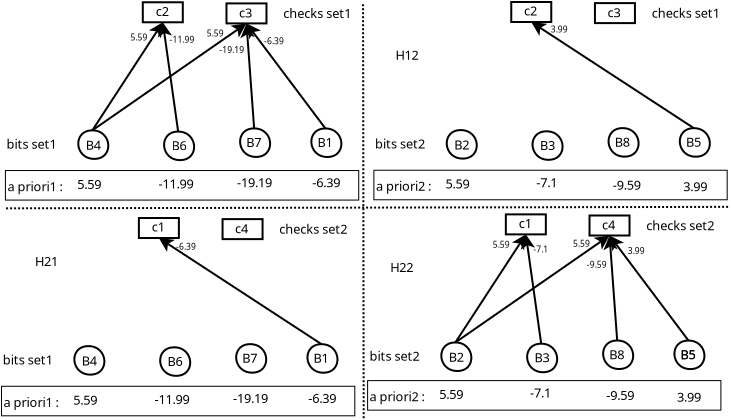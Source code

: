 <?xml version="1.0" encoding="UTF-8"?>
<dia:diagram xmlns:dia="http://www.lysator.liu.se/~alla/dia/">
  <dia:layer name="Background" visible="true" active="true">
    <dia:object type="Standard - Box" version="0" id="O0">
      <dia:attribute name="obj_pos">
        <dia:point val="15.012,5.067"/>
      </dia:attribute>
      <dia:attribute name="obj_bb">
        <dia:rectangle val="14.962,5.017;17.062,6.117"/>
      </dia:attribute>
      <dia:attribute name="elem_corner">
        <dia:point val="15.012,5.067"/>
      </dia:attribute>
      <dia:attribute name="elem_width">
        <dia:real val="2"/>
      </dia:attribute>
      <dia:attribute name="elem_height">
        <dia:real val="1"/>
      </dia:attribute>
      <dia:attribute name="show_background">
        <dia:boolean val="true"/>
      </dia:attribute>
    </dia:object>
    <dia:object type="Standard - Box" version="0" id="O1">
      <dia:attribute name="obj_pos">
        <dia:point val="19.196,5.123"/>
      </dia:attribute>
      <dia:attribute name="obj_bb">
        <dia:rectangle val="19.146,5.073;21.246,6.173"/>
      </dia:attribute>
      <dia:attribute name="elem_corner">
        <dia:point val="19.196,5.123"/>
      </dia:attribute>
      <dia:attribute name="elem_width">
        <dia:real val="2"/>
      </dia:attribute>
      <dia:attribute name="elem_height">
        <dia:real val="1"/>
      </dia:attribute>
      <dia:attribute name="show_background">
        <dia:boolean val="true"/>
      </dia:attribute>
    </dia:object>
    <dia:object type="Standard - Beziergon" version="0" id="O2">
      <dia:attribute name="obj_pos">
        <dia:point val="16.779,11.532"/>
      </dia:attribute>
      <dia:attribute name="obj_bb">
        <dia:rectangle val="16.025,11.482;17.629,13.008"/>
      </dia:attribute>
      <dia:attribute name="bez_points">
        <dia:point val="16.779,11.532"/>
        <dia:point val="17.779,11.532"/>
        <dia:point val="17.876,12.959"/>
        <dia:point val="16.876,12.959"/>
        <dia:point val="15.876,12.959"/>
        <dia:point val="15.779,11.532"/>
      </dia:attribute>
      <dia:attribute name="corner_types">
        <dia:enum val="42014192"/>
        <dia:enum val="0"/>
        <dia:enum val="0"/>
      </dia:attribute>
      <dia:attribute name="show_background">
        <dia:boolean val="true"/>
      </dia:attribute>
    </dia:object>
    <dia:object type="Standard - Beziergon" version="0" id="O3">
      <dia:attribute name="obj_pos">
        <dia:point val="20.579,11.373"/>
      </dia:attribute>
      <dia:attribute name="obj_bb">
        <dia:rectangle val="19.826,11.323;21.429,12.849"/>
      </dia:attribute>
      <dia:attribute name="bez_points">
        <dia:point val="20.579,11.373"/>
        <dia:point val="21.579,11.373"/>
        <dia:point val="21.676,12.799"/>
        <dia:point val="20.676,12.799"/>
        <dia:point val="19.676,12.799"/>
        <dia:point val="19.579,11.373"/>
      </dia:attribute>
      <dia:attribute name="corner_types">
        <dia:enum val="42014192"/>
        <dia:enum val="0"/>
        <dia:enum val="0"/>
      </dia:attribute>
      <dia:attribute name="show_background">
        <dia:boolean val="true"/>
      </dia:attribute>
    </dia:object>
    <dia:object type="Standard - Text" version="1" id="O4">
      <dia:attribute name="obj_pos">
        <dia:point val="16.447,12.466"/>
      </dia:attribute>
      <dia:attribute name="obj_bb">
        <dia:rectangle val="16.447,11.871;17.294,12.616"/>
      </dia:attribute>
      <dia:attribute name="text">
        <dia:composite type="text">
          <dia:attribute name="string">
            <dia:string>#B6#</dia:string>
          </dia:attribute>
          <dia:attribute name="font">
            <dia:font family="sans" style="0" name="Helvetica"/>
          </dia:attribute>
          <dia:attribute name="height">
            <dia:real val="0.8"/>
          </dia:attribute>
          <dia:attribute name="pos">
            <dia:point val="16.447,12.466"/>
          </dia:attribute>
          <dia:attribute name="color">
            <dia:color val="#000000"/>
          </dia:attribute>
          <dia:attribute name="alignment">
            <dia:enum val="0"/>
          </dia:attribute>
        </dia:composite>
      </dia:attribute>
      <dia:attribute name="valign">
        <dia:enum val="3"/>
      </dia:attribute>
    </dia:object>
    <dia:object type="Standard - Text" version="1" id="O5">
      <dia:attribute name="obj_pos">
        <dia:point val="20.183,12.307"/>
      </dia:attribute>
      <dia:attribute name="obj_bb">
        <dia:rectangle val="20.183,11.712;21.03,12.457"/>
      </dia:attribute>
      <dia:attribute name="text">
        <dia:composite type="text">
          <dia:attribute name="string">
            <dia:string>#B7#</dia:string>
          </dia:attribute>
          <dia:attribute name="font">
            <dia:font family="sans" style="0" name="Helvetica"/>
          </dia:attribute>
          <dia:attribute name="height">
            <dia:real val="0.8"/>
          </dia:attribute>
          <dia:attribute name="pos">
            <dia:point val="20.183,12.307"/>
          </dia:attribute>
          <dia:attribute name="color">
            <dia:color val="#000000"/>
          </dia:attribute>
          <dia:attribute name="alignment">
            <dia:enum val="0"/>
          </dia:attribute>
        </dia:composite>
      </dia:attribute>
      <dia:attribute name="valign">
        <dia:enum val="3"/>
      </dia:attribute>
    </dia:object>
    <dia:object type="Standard - Text" version="1" id="O6">
      <dia:attribute name="obj_pos">
        <dia:point val="15.654,5.747"/>
      </dia:attribute>
      <dia:attribute name="obj_bb">
        <dia:rectangle val="15.654,5.152;16.414,5.897"/>
      </dia:attribute>
      <dia:attribute name="text">
        <dia:composite type="text">
          <dia:attribute name="string">
            <dia:string>#c2#</dia:string>
          </dia:attribute>
          <dia:attribute name="font">
            <dia:font family="sans" style="0" name="Helvetica"/>
          </dia:attribute>
          <dia:attribute name="height">
            <dia:real val="0.8"/>
          </dia:attribute>
          <dia:attribute name="pos">
            <dia:point val="15.654,5.747"/>
          </dia:attribute>
          <dia:attribute name="color">
            <dia:color val="#000000"/>
          </dia:attribute>
          <dia:attribute name="alignment">
            <dia:enum val="0"/>
          </dia:attribute>
        </dia:composite>
      </dia:attribute>
      <dia:attribute name="valign">
        <dia:enum val="3"/>
      </dia:attribute>
    </dia:object>
    <dia:object type="Standard - Text" version="1" id="O7">
      <dia:attribute name="obj_pos">
        <dia:point val="19.82,5.826"/>
      </dia:attribute>
      <dia:attribute name="obj_bb">
        <dia:rectangle val="19.82,5.231;20.58,5.976"/>
      </dia:attribute>
      <dia:attribute name="text">
        <dia:composite type="text">
          <dia:attribute name="string">
            <dia:string>#c3#</dia:string>
          </dia:attribute>
          <dia:attribute name="font">
            <dia:font family="sans" style="0" name="Helvetica"/>
          </dia:attribute>
          <dia:attribute name="height">
            <dia:real val="0.8"/>
          </dia:attribute>
          <dia:attribute name="pos">
            <dia:point val="19.82,5.826"/>
          </dia:attribute>
          <dia:attribute name="color">
            <dia:color val="#000000"/>
          </dia:attribute>
          <dia:attribute name="alignment">
            <dia:enum val="0"/>
          </dia:attribute>
        </dia:composite>
      </dia:attribute>
      <dia:attribute name="valign">
        <dia:enum val="3"/>
      </dia:attribute>
    </dia:object>
    <dia:object type="Standard - Text" version="1" id="O8">
      <dia:attribute name="obj_pos">
        <dia:point val="8.801,15.742"/>
      </dia:attribute>
      <dia:attribute name="obj_bb">
        <dia:rectangle val="8.801,15.147;8.801,15.892"/>
      </dia:attribute>
      <dia:attribute name="text">
        <dia:composite type="text">
          <dia:attribute name="string">
            <dia:string>##</dia:string>
          </dia:attribute>
          <dia:attribute name="font">
            <dia:font family="sans" style="0" name="Helvetica"/>
          </dia:attribute>
          <dia:attribute name="height">
            <dia:real val="0.8"/>
          </dia:attribute>
          <dia:attribute name="pos">
            <dia:point val="8.801,15.742"/>
          </dia:attribute>
          <dia:attribute name="color">
            <dia:color val="#000000"/>
          </dia:attribute>
          <dia:attribute name="alignment">
            <dia:enum val="0"/>
          </dia:attribute>
        </dia:composite>
      </dia:attribute>
      <dia:attribute name="valign">
        <dia:enum val="3"/>
      </dia:attribute>
    </dia:object>
    <dia:object type="Standard - Box" version="0" id="O9">
      <dia:attribute name="obj_pos">
        <dia:point val="8.143,13.48"/>
      </dia:attribute>
      <dia:attribute name="obj_bb">
        <dia:rectangle val="8.118,13.455;25.833,14.982"/>
      </dia:attribute>
      <dia:attribute name="elem_corner">
        <dia:point val="8.143,13.48"/>
      </dia:attribute>
      <dia:attribute name="elem_width">
        <dia:real val="17.665"/>
      </dia:attribute>
      <dia:attribute name="elem_height">
        <dia:real val="1.477"/>
      </dia:attribute>
      <dia:attribute name="border_width">
        <dia:real val="0.05"/>
      </dia:attribute>
      <dia:attribute name="show_background">
        <dia:boolean val="false"/>
      </dia:attribute>
    </dia:object>
    <dia:object type="Standard - Text" version="1" id="O10">
      <dia:attribute name="obj_pos">
        <dia:point val="8.243,14.511"/>
      </dia:attribute>
      <dia:attribute name="obj_bb">
        <dia:rectangle val="8.243,13.916;11.545,14.661"/>
      </dia:attribute>
      <dia:attribute name="text">
        <dia:composite type="text">
          <dia:attribute name="string">
            <dia:string>#a priori1 : #</dia:string>
          </dia:attribute>
          <dia:attribute name="font">
            <dia:font family="sans" style="0" name="Helvetica"/>
          </dia:attribute>
          <dia:attribute name="height">
            <dia:real val="0.8"/>
          </dia:attribute>
          <dia:attribute name="pos">
            <dia:point val="8.243,14.511"/>
          </dia:attribute>
          <dia:attribute name="color">
            <dia:color val="#000000"/>
          </dia:attribute>
          <dia:attribute name="alignment">
            <dia:enum val="0"/>
          </dia:attribute>
        </dia:composite>
      </dia:attribute>
      <dia:attribute name="valign">
        <dia:enum val="3"/>
      </dia:attribute>
    </dia:object>
    <dia:object type="Standard - Text" version="1" id="O11">
      <dia:attribute name="obj_pos">
        <dia:point val="8.2,12.387"/>
      </dia:attribute>
      <dia:attribute name="obj_bb">
        <dia:rectangle val="8.2,11.792;10.955,12.537"/>
      </dia:attribute>
      <dia:attribute name="text">
        <dia:composite type="text">
          <dia:attribute name="string">
            <dia:string>#bits set1#</dia:string>
          </dia:attribute>
          <dia:attribute name="font">
            <dia:font family="sans" style="0" name="Helvetica"/>
          </dia:attribute>
          <dia:attribute name="height">
            <dia:real val="0.8"/>
          </dia:attribute>
          <dia:attribute name="pos">
            <dia:point val="8.2,12.387"/>
          </dia:attribute>
          <dia:attribute name="color">
            <dia:color val="#000000"/>
          </dia:attribute>
          <dia:attribute name="alignment">
            <dia:enum val="0"/>
          </dia:attribute>
        </dia:composite>
      </dia:attribute>
      <dia:attribute name="valign">
        <dia:enum val="3"/>
      </dia:attribute>
    </dia:object>
    <dia:object type="Standard - Text" version="1" id="O12">
      <dia:attribute name="obj_pos">
        <dia:point val="22.032,5.855"/>
      </dia:attribute>
      <dia:attribute name="obj_bb">
        <dia:rectangle val="22.032,5.26;25.827,6.005"/>
      </dia:attribute>
      <dia:attribute name="text">
        <dia:composite type="text">
          <dia:attribute name="string">
            <dia:string>#checks set1#</dia:string>
          </dia:attribute>
          <dia:attribute name="font">
            <dia:font family="sans" style="0" name="Helvetica"/>
          </dia:attribute>
          <dia:attribute name="height">
            <dia:real val="0.8"/>
          </dia:attribute>
          <dia:attribute name="pos">
            <dia:point val="22.032,5.855"/>
          </dia:attribute>
          <dia:attribute name="color">
            <dia:color val="#000000"/>
          </dia:attribute>
          <dia:attribute name="alignment">
            <dia:enum val="0"/>
          </dia:attribute>
        </dia:composite>
      </dia:attribute>
      <dia:attribute name="valign">
        <dia:enum val="3"/>
      </dia:attribute>
    </dia:object>
    <dia:object type="Standard - Beziergon" version="0" id="O13">
      <dia:attribute name="obj_pos">
        <dia:point val="12.488,11.471"/>
      </dia:attribute>
      <dia:attribute name="obj_bb">
        <dia:rectangle val="11.735,11.421;13.338,12.948"/>
      </dia:attribute>
      <dia:attribute name="bez_points">
        <dia:point val="12.488,11.471"/>
        <dia:point val="13.488,11.471"/>
        <dia:point val="13.585,12.898"/>
        <dia:point val="12.585,12.898"/>
        <dia:point val="11.585,12.898"/>
        <dia:point val="11.488,11.471"/>
      </dia:attribute>
      <dia:attribute name="corner_types">
        <dia:enum val="42014192"/>
        <dia:enum val="0"/>
        <dia:enum val="0"/>
      </dia:attribute>
      <dia:attribute name="show_background">
        <dia:boolean val="true"/>
      </dia:attribute>
    </dia:object>
    <dia:object type="Standard - Text" version="1" id="O14">
      <dia:attribute name="obj_pos">
        <dia:point val="12.156,12.438"/>
      </dia:attribute>
      <dia:attribute name="obj_bb">
        <dia:rectangle val="12.156,11.843;13.004,12.588"/>
      </dia:attribute>
      <dia:attribute name="text">
        <dia:composite type="text">
          <dia:attribute name="string">
            <dia:string>#B4#</dia:string>
          </dia:attribute>
          <dia:attribute name="font">
            <dia:font family="sans" style="0" name="Helvetica"/>
          </dia:attribute>
          <dia:attribute name="height">
            <dia:real val="0.8"/>
          </dia:attribute>
          <dia:attribute name="pos">
            <dia:point val="12.156,12.438"/>
          </dia:attribute>
          <dia:attribute name="color">
            <dia:color val="#000000"/>
          </dia:attribute>
          <dia:attribute name="alignment">
            <dia:enum val="0"/>
          </dia:attribute>
        </dia:composite>
      </dia:attribute>
      <dia:attribute name="valign">
        <dia:enum val="3"/>
      </dia:attribute>
    </dia:object>
    <dia:object type="Standard - Beziergon" version="0" id="O15">
      <dia:attribute name="obj_pos">
        <dia:point val="24.142,11.376"/>
      </dia:attribute>
      <dia:attribute name="obj_bb">
        <dia:rectangle val="23.389,11.325;24.993,12.852"/>
      </dia:attribute>
      <dia:attribute name="bez_points">
        <dia:point val="24.142,11.376"/>
        <dia:point val="25.142,11.376"/>
        <dia:point val="25.239,12.802"/>
        <dia:point val="24.239,12.802"/>
        <dia:point val="23.239,12.802"/>
        <dia:point val="23.142,11.376"/>
      </dia:attribute>
      <dia:attribute name="corner_types">
        <dia:enum val="42014192"/>
        <dia:enum val="0"/>
        <dia:enum val="0"/>
      </dia:attribute>
      <dia:attribute name="show_background">
        <dia:boolean val="true"/>
      </dia:attribute>
    </dia:object>
    <dia:object type="Standard - Text" version="1" id="O16">
      <dia:attribute name="obj_pos">
        <dia:point val="23.746,12.309"/>
      </dia:attribute>
      <dia:attribute name="obj_bb">
        <dia:rectangle val="23.746,11.714;24.593,12.46"/>
      </dia:attribute>
      <dia:attribute name="text">
        <dia:composite type="text">
          <dia:attribute name="string">
            <dia:string>#B1#</dia:string>
          </dia:attribute>
          <dia:attribute name="font">
            <dia:font family="sans" style="0" name="Helvetica"/>
          </dia:attribute>
          <dia:attribute name="height">
            <dia:real val="0.8"/>
          </dia:attribute>
          <dia:attribute name="pos">
            <dia:point val="23.746,12.309"/>
          </dia:attribute>
          <dia:attribute name="color">
            <dia:color val="#000000"/>
          </dia:attribute>
          <dia:attribute name="alignment">
            <dia:enum val="0"/>
          </dia:attribute>
        </dia:composite>
      </dia:attribute>
      <dia:attribute name="valign">
        <dia:enum val="3"/>
      </dia:attribute>
    </dia:object>
    <dia:object type="Standard - Line" version="0" id="O17">
      <dia:attribute name="obj_pos">
        <dia:point val="16.012,6.067"/>
      </dia:attribute>
      <dia:attribute name="obj_bb">
        <dia:rectangle val="12.419,5.998;16.081,11.541"/>
      </dia:attribute>
      <dia:attribute name="conn_endpoints">
        <dia:point val="16.012,6.067"/>
        <dia:point val="12.488,11.471"/>
      </dia:attribute>
      <dia:attribute name="numcp">
        <dia:int val="1"/>
      </dia:attribute>
      <dia:attribute name="start_arrow">
        <dia:enum val="22"/>
      </dia:attribute>
      <dia:attribute name="start_arrow_length">
        <dia:real val="0.5"/>
      </dia:attribute>
      <dia:attribute name="start_arrow_width">
        <dia:real val="0.5"/>
      </dia:attribute>
      <dia:connections>
        <dia:connection handle="0" to="O0" connection="6"/>
        <dia:connection handle="1" to="O13" connection="0"/>
      </dia:connections>
    </dia:object>
    <dia:object type="Standard - Line" version="0" id="O18">
      <dia:attribute name="obj_pos">
        <dia:point val="16.012,6.067"/>
      </dia:attribute>
      <dia:attribute name="obj_bb">
        <dia:rectangle val="15.754,6.011;16.835,11.588"/>
      </dia:attribute>
      <dia:attribute name="conn_endpoints">
        <dia:point val="16.012,6.067"/>
        <dia:point val="16.779,11.532"/>
      </dia:attribute>
      <dia:attribute name="numcp">
        <dia:int val="1"/>
      </dia:attribute>
      <dia:attribute name="start_arrow">
        <dia:enum val="22"/>
      </dia:attribute>
      <dia:attribute name="start_arrow_length">
        <dia:real val="0.5"/>
      </dia:attribute>
      <dia:attribute name="start_arrow_width">
        <dia:real val="0.5"/>
      </dia:attribute>
      <dia:connections>
        <dia:connection handle="0" to="O0" connection="6"/>
        <dia:connection handle="1" to="O2" connection="0"/>
      </dia:connections>
    </dia:object>
    <dia:object type="Standard - Line" version="0" id="O19">
      <dia:attribute name="obj_pos">
        <dia:point val="20.196,6.123"/>
      </dia:attribute>
      <dia:attribute name="obj_bb">
        <dia:rectangle val="12.418,6.053;20.266,11.541"/>
      </dia:attribute>
      <dia:attribute name="conn_endpoints">
        <dia:point val="20.196,6.123"/>
        <dia:point val="12.488,11.471"/>
      </dia:attribute>
      <dia:attribute name="numcp">
        <dia:int val="1"/>
      </dia:attribute>
      <dia:attribute name="start_arrow">
        <dia:enum val="22"/>
      </dia:attribute>
      <dia:attribute name="start_arrow_length">
        <dia:real val="0.5"/>
      </dia:attribute>
      <dia:attribute name="start_arrow_width">
        <dia:real val="0.5"/>
      </dia:attribute>
      <dia:connections>
        <dia:connection handle="0" to="O1" connection="6"/>
        <dia:connection handle="1" to="O13" connection="0"/>
      </dia:connections>
    </dia:object>
    <dia:object type="Standard - Line" version="0" id="O20">
      <dia:attribute name="obj_pos">
        <dia:point val="20.196,6.123"/>
      </dia:attribute>
      <dia:attribute name="obj_bb">
        <dia:rectangle val="19.888,6.069;20.633,11.426"/>
      </dia:attribute>
      <dia:attribute name="conn_endpoints">
        <dia:point val="20.196,6.123"/>
        <dia:point val="20.579,11.373"/>
      </dia:attribute>
      <dia:attribute name="numcp">
        <dia:int val="1"/>
      </dia:attribute>
      <dia:attribute name="start_arrow">
        <dia:enum val="22"/>
      </dia:attribute>
      <dia:attribute name="start_arrow_length">
        <dia:real val="0.5"/>
      </dia:attribute>
      <dia:attribute name="start_arrow_width">
        <dia:real val="0.5"/>
      </dia:attribute>
      <dia:connections>
        <dia:connection handle="0" to="O1" connection="6"/>
        <dia:connection handle="1" to="O3" connection="0"/>
      </dia:connections>
    </dia:object>
    <dia:object type="Standard - Line" version="0" id="O21">
      <dia:attribute name="obj_pos">
        <dia:point val="20.196,6.123"/>
      </dia:attribute>
      <dia:attribute name="obj_bb">
        <dia:rectangle val="20.126,6.053;24.212,11.445"/>
      </dia:attribute>
      <dia:attribute name="conn_endpoints">
        <dia:point val="20.196,6.123"/>
        <dia:point val="24.142,11.376"/>
      </dia:attribute>
      <dia:attribute name="numcp">
        <dia:int val="1"/>
      </dia:attribute>
      <dia:attribute name="start_arrow">
        <dia:enum val="22"/>
      </dia:attribute>
      <dia:attribute name="start_arrow_length">
        <dia:real val="0.5"/>
      </dia:attribute>
      <dia:attribute name="start_arrow_width">
        <dia:real val="0.5"/>
      </dia:attribute>
      <dia:connections>
        <dia:connection handle="0" to="O1" connection="6"/>
        <dia:connection handle="1" to="O15" connection="0"/>
      </dia:connections>
    </dia:object>
    <dia:object type="Standard - Text" version="1" id="O22">
      <dia:attribute name="obj_pos">
        <dia:point val="11.73,14.399"/>
      </dia:attribute>
      <dia:attribute name="obj_bb">
        <dia:rectangle val="11.73,13.804;13.155,14.549"/>
      </dia:attribute>
      <dia:attribute name="text">
        <dia:composite type="text">
          <dia:attribute name="string">
            <dia:string>#5.59#</dia:string>
          </dia:attribute>
          <dia:attribute name="font">
            <dia:font family="sans" style="0" name="Helvetica"/>
          </dia:attribute>
          <dia:attribute name="height">
            <dia:real val="0.8"/>
          </dia:attribute>
          <dia:attribute name="pos">
            <dia:point val="11.73,14.399"/>
          </dia:attribute>
          <dia:attribute name="color">
            <dia:color val="#000000"/>
          </dia:attribute>
          <dia:attribute name="alignment">
            <dia:enum val="0"/>
          </dia:attribute>
        </dia:composite>
      </dia:attribute>
      <dia:attribute name="valign">
        <dia:enum val="3"/>
      </dia:attribute>
    </dia:object>
    <dia:object type="Standard - Text" version="1" id="O23">
      <dia:attribute name="obj_pos">
        <dia:point val="15.791,14.372"/>
      </dia:attribute>
      <dia:attribute name="obj_bb">
        <dia:rectangle val="15.791,13.777;17.854,14.522"/>
      </dia:attribute>
      <dia:attribute name="text">
        <dia:composite type="text">
          <dia:attribute name="string">
            <dia:string>#-11.99#</dia:string>
          </dia:attribute>
          <dia:attribute name="font">
            <dia:font family="sans" style="0" name="Helvetica"/>
          </dia:attribute>
          <dia:attribute name="height">
            <dia:real val="0.8"/>
          </dia:attribute>
          <dia:attribute name="pos">
            <dia:point val="15.791,14.372"/>
          </dia:attribute>
          <dia:attribute name="color">
            <dia:color val="#000000"/>
          </dia:attribute>
          <dia:attribute name="alignment">
            <dia:enum val="0"/>
          </dia:attribute>
        </dia:composite>
      </dia:attribute>
      <dia:attribute name="valign">
        <dia:enum val="3"/>
      </dia:attribute>
    </dia:object>
    <dia:object type="Standard - Text" version="1" id="O24">
      <dia:attribute name="obj_pos">
        <dia:point val="19.717,14.318"/>
      </dia:attribute>
      <dia:attribute name="obj_bb">
        <dia:rectangle val="19.717,13.723;21.779,14.468"/>
      </dia:attribute>
      <dia:attribute name="text">
        <dia:composite type="text">
          <dia:attribute name="string">
            <dia:string>#-19.19#</dia:string>
          </dia:attribute>
          <dia:attribute name="font">
            <dia:font family="sans" style="0" name="Helvetica"/>
          </dia:attribute>
          <dia:attribute name="height">
            <dia:real val="0.8"/>
          </dia:attribute>
          <dia:attribute name="pos">
            <dia:point val="19.717,14.318"/>
          </dia:attribute>
          <dia:attribute name="color">
            <dia:color val="#000000"/>
          </dia:attribute>
          <dia:attribute name="alignment">
            <dia:enum val="0"/>
          </dia:attribute>
        </dia:composite>
      </dia:attribute>
      <dia:attribute name="valign">
        <dia:enum val="3"/>
      </dia:attribute>
    </dia:object>
    <dia:object type="Standard - Text" version="1" id="O25">
      <dia:attribute name="obj_pos">
        <dia:point val="23.48,14.318"/>
      </dia:attribute>
      <dia:attribute name="obj_bb">
        <dia:rectangle val="23.48,13.723;25.135,14.468"/>
      </dia:attribute>
      <dia:attribute name="text">
        <dia:composite type="text">
          <dia:attribute name="string">
            <dia:string>#-6.39#</dia:string>
          </dia:attribute>
          <dia:attribute name="font">
            <dia:font family="sans" style="0" name="Helvetica"/>
          </dia:attribute>
          <dia:attribute name="height">
            <dia:real val="0.8"/>
          </dia:attribute>
          <dia:attribute name="pos">
            <dia:point val="23.48,14.318"/>
          </dia:attribute>
          <dia:attribute name="color">
            <dia:color val="#000000"/>
          </dia:attribute>
          <dia:attribute name="alignment">
            <dia:enum val="0"/>
          </dia:attribute>
        </dia:composite>
      </dia:attribute>
      <dia:attribute name="valign">
        <dia:enum val="3"/>
      </dia:attribute>
    </dia:object>
    <dia:object type="Standard - Box" version="0" id="O26">
      <dia:attribute name="obj_pos">
        <dia:point val="14.816,15.854"/>
      </dia:attribute>
      <dia:attribute name="obj_bb">
        <dia:rectangle val="14.767,15.804;16.866,16.904"/>
      </dia:attribute>
      <dia:attribute name="elem_corner">
        <dia:point val="14.816,15.854"/>
      </dia:attribute>
      <dia:attribute name="elem_width">
        <dia:real val="2"/>
      </dia:attribute>
      <dia:attribute name="elem_height">
        <dia:real val="1"/>
      </dia:attribute>
      <dia:attribute name="show_background">
        <dia:boolean val="true"/>
      </dia:attribute>
    </dia:object>
    <dia:object type="Standard - Box" version="0" id="O27">
      <dia:attribute name="obj_pos">
        <dia:point val="19.0,15.909"/>
      </dia:attribute>
      <dia:attribute name="obj_bb">
        <dia:rectangle val="18.951,15.859;21.05,16.959"/>
      </dia:attribute>
      <dia:attribute name="elem_corner">
        <dia:point val="19.0,15.909"/>
      </dia:attribute>
      <dia:attribute name="elem_width">
        <dia:real val="2"/>
      </dia:attribute>
      <dia:attribute name="elem_height">
        <dia:real val="1"/>
      </dia:attribute>
      <dia:attribute name="show_background">
        <dia:boolean val="true"/>
      </dia:attribute>
    </dia:object>
    <dia:object type="Standard - Beziergon" version="0" id="O28">
      <dia:attribute name="obj_pos">
        <dia:point val="16.583,22.319"/>
      </dia:attribute>
      <dia:attribute name="obj_bb">
        <dia:rectangle val="15.83,22.269;17.433,23.795"/>
      </dia:attribute>
      <dia:attribute name="bez_points">
        <dia:point val="16.583,22.319"/>
        <dia:point val="17.583,22.319"/>
        <dia:point val="17.68,23.745"/>
        <dia:point val="16.68,23.745"/>
        <dia:point val="15.68,23.745"/>
        <dia:point val="15.583,22.319"/>
      </dia:attribute>
      <dia:attribute name="corner_types">
        <dia:enum val="42014192"/>
        <dia:enum val="0"/>
        <dia:enum val="0"/>
      </dia:attribute>
      <dia:attribute name="show_background">
        <dia:boolean val="true"/>
      </dia:attribute>
    </dia:object>
    <dia:object type="Standard - Beziergon" version="0" id="O29">
      <dia:attribute name="obj_pos">
        <dia:point val="20.383,22.16"/>
      </dia:attribute>
      <dia:attribute name="obj_bb">
        <dia:rectangle val="19.63,22.11;21.234,23.636"/>
      </dia:attribute>
      <dia:attribute name="bez_points">
        <dia:point val="20.383,22.16"/>
        <dia:point val="21.383,22.16"/>
        <dia:point val="21.481,23.586"/>
        <dia:point val="20.481,23.586"/>
        <dia:point val="19.481,23.586"/>
        <dia:point val="19.383,22.16"/>
      </dia:attribute>
      <dia:attribute name="corner_types">
        <dia:enum val="42014192"/>
        <dia:enum val="0"/>
        <dia:enum val="0"/>
      </dia:attribute>
      <dia:attribute name="show_background">
        <dia:boolean val="true"/>
      </dia:attribute>
    </dia:object>
    <dia:object type="Standard - Text" version="1" id="O30">
      <dia:attribute name="obj_pos">
        <dia:point val="16.251,23.253"/>
      </dia:attribute>
      <dia:attribute name="obj_bb">
        <dia:rectangle val="16.251,22.658;17.099,23.403"/>
      </dia:attribute>
      <dia:attribute name="text">
        <dia:composite type="text">
          <dia:attribute name="string">
            <dia:string>#B6#</dia:string>
          </dia:attribute>
          <dia:attribute name="font">
            <dia:font family="sans" style="0" name="Helvetica"/>
          </dia:attribute>
          <dia:attribute name="height">
            <dia:real val="0.8"/>
          </dia:attribute>
          <dia:attribute name="pos">
            <dia:point val="16.251,23.253"/>
          </dia:attribute>
          <dia:attribute name="color">
            <dia:color val="#000000"/>
          </dia:attribute>
          <dia:attribute name="alignment">
            <dia:enum val="0"/>
          </dia:attribute>
        </dia:composite>
      </dia:attribute>
      <dia:attribute name="valign">
        <dia:enum val="3"/>
      </dia:attribute>
    </dia:object>
    <dia:object type="Standard - Text" version="1" id="O31">
      <dia:attribute name="obj_pos">
        <dia:point val="19.987,23.094"/>
      </dia:attribute>
      <dia:attribute name="obj_bb">
        <dia:rectangle val="19.987,22.499;20.834,23.244"/>
      </dia:attribute>
      <dia:attribute name="text">
        <dia:composite type="text">
          <dia:attribute name="string">
            <dia:string>#B7#</dia:string>
          </dia:attribute>
          <dia:attribute name="font">
            <dia:font family="sans" style="0" name="Helvetica"/>
          </dia:attribute>
          <dia:attribute name="height">
            <dia:real val="0.8"/>
          </dia:attribute>
          <dia:attribute name="pos">
            <dia:point val="19.987,23.094"/>
          </dia:attribute>
          <dia:attribute name="color">
            <dia:color val="#000000"/>
          </dia:attribute>
          <dia:attribute name="alignment">
            <dia:enum val="0"/>
          </dia:attribute>
        </dia:composite>
      </dia:attribute>
      <dia:attribute name="valign">
        <dia:enum val="3"/>
      </dia:attribute>
    </dia:object>
    <dia:object type="Standard - Text" version="1" id="O32">
      <dia:attribute name="obj_pos">
        <dia:point val="15.458,16.533"/>
      </dia:attribute>
      <dia:attribute name="obj_bb">
        <dia:rectangle val="15.458,15.938;16.218,16.683"/>
      </dia:attribute>
      <dia:attribute name="text">
        <dia:composite type="text">
          <dia:attribute name="string">
            <dia:string>#c1#</dia:string>
          </dia:attribute>
          <dia:attribute name="font">
            <dia:font family="sans" style="0" name="Helvetica"/>
          </dia:attribute>
          <dia:attribute name="height">
            <dia:real val="0.8"/>
          </dia:attribute>
          <dia:attribute name="pos">
            <dia:point val="15.458,16.533"/>
          </dia:attribute>
          <dia:attribute name="color">
            <dia:color val="#000000"/>
          </dia:attribute>
          <dia:attribute name="alignment">
            <dia:enum val="0"/>
          </dia:attribute>
        </dia:composite>
      </dia:attribute>
      <dia:attribute name="valign">
        <dia:enum val="3"/>
      </dia:attribute>
    </dia:object>
    <dia:object type="Standard - Text" version="1" id="O33">
      <dia:attribute name="obj_pos">
        <dia:point val="19.624,16.613"/>
      </dia:attribute>
      <dia:attribute name="obj_bb">
        <dia:rectangle val="19.624,16.018;20.384,16.763"/>
      </dia:attribute>
      <dia:attribute name="text">
        <dia:composite type="text">
          <dia:attribute name="string">
            <dia:string>#c4#</dia:string>
          </dia:attribute>
          <dia:attribute name="font">
            <dia:font family="sans" style="0" name="Helvetica"/>
          </dia:attribute>
          <dia:attribute name="height">
            <dia:real val="0.8"/>
          </dia:attribute>
          <dia:attribute name="pos">
            <dia:point val="19.624,16.613"/>
          </dia:attribute>
          <dia:attribute name="color">
            <dia:color val="#000000"/>
          </dia:attribute>
          <dia:attribute name="alignment">
            <dia:enum val="0"/>
          </dia:attribute>
        </dia:composite>
      </dia:attribute>
      <dia:attribute name="valign">
        <dia:enum val="3"/>
      </dia:attribute>
    </dia:object>
    <dia:object type="Standard - Box" version="0" id="O34">
      <dia:attribute name="obj_pos">
        <dia:point val="7.947,24.266"/>
      </dia:attribute>
      <dia:attribute name="obj_bb">
        <dia:rectangle val="7.922,24.241;25.637,25.769"/>
      </dia:attribute>
      <dia:attribute name="elem_corner">
        <dia:point val="7.947,24.266"/>
      </dia:attribute>
      <dia:attribute name="elem_width">
        <dia:real val="17.665"/>
      </dia:attribute>
      <dia:attribute name="elem_height">
        <dia:real val="1.477"/>
      </dia:attribute>
      <dia:attribute name="border_width">
        <dia:real val="0.05"/>
      </dia:attribute>
      <dia:attribute name="show_background">
        <dia:boolean val="false"/>
      </dia:attribute>
    </dia:object>
    <dia:object type="Standard - Text" version="1" id="O35">
      <dia:attribute name="obj_pos">
        <dia:point val="8.047,25.297"/>
      </dia:attribute>
      <dia:attribute name="obj_bb">
        <dia:rectangle val="8.047,24.703;11.35,25.448"/>
      </dia:attribute>
      <dia:attribute name="text">
        <dia:composite type="text">
          <dia:attribute name="string">
            <dia:string>#a priori1 : #</dia:string>
          </dia:attribute>
          <dia:attribute name="font">
            <dia:font family="sans" style="0" name="Helvetica"/>
          </dia:attribute>
          <dia:attribute name="height">
            <dia:real val="0.8"/>
          </dia:attribute>
          <dia:attribute name="pos">
            <dia:point val="8.047,25.297"/>
          </dia:attribute>
          <dia:attribute name="color">
            <dia:color val="#000000"/>
          </dia:attribute>
          <dia:attribute name="alignment">
            <dia:enum val="0"/>
          </dia:attribute>
        </dia:composite>
      </dia:attribute>
      <dia:attribute name="valign">
        <dia:enum val="3"/>
      </dia:attribute>
    </dia:object>
    <dia:object type="Standard - Text" version="1" id="O36">
      <dia:attribute name="obj_pos">
        <dia:point val="8.005,23.174"/>
      </dia:attribute>
      <dia:attribute name="obj_bb">
        <dia:rectangle val="8.005,22.579;10.759,23.324"/>
      </dia:attribute>
      <dia:attribute name="text">
        <dia:composite type="text">
          <dia:attribute name="string">
            <dia:string>#bits set1#</dia:string>
          </dia:attribute>
          <dia:attribute name="font">
            <dia:font family="sans" style="0" name="Helvetica"/>
          </dia:attribute>
          <dia:attribute name="height">
            <dia:real val="0.8"/>
          </dia:attribute>
          <dia:attribute name="pos">
            <dia:point val="8.005,23.174"/>
          </dia:attribute>
          <dia:attribute name="color">
            <dia:color val="#000000"/>
          </dia:attribute>
          <dia:attribute name="alignment">
            <dia:enum val="0"/>
          </dia:attribute>
        </dia:composite>
      </dia:attribute>
      <dia:attribute name="valign">
        <dia:enum val="3"/>
      </dia:attribute>
    </dia:object>
    <dia:object type="Standard - Text" version="1" id="O37">
      <dia:attribute name="obj_pos">
        <dia:point val="21.837,16.641"/>
      </dia:attribute>
      <dia:attribute name="obj_bb">
        <dia:rectangle val="21.837,16.046;25.632,16.791"/>
      </dia:attribute>
      <dia:attribute name="text">
        <dia:composite type="text">
          <dia:attribute name="string">
            <dia:string>#checks set2#</dia:string>
          </dia:attribute>
          <dia:attribute name="font">
            <dia:font family="sans" style="0" name="Helvetica"/>
          </dia:attribute>
          <dia:attribute name="height">
            <dia:real val="0.8"/>
          </dia:attribute>
          <dia:attribute name="pos">
            <dia:point val="21.837,16.641"/>
          </dia:attribute>
          <dia:attribute name="color">
            <dia:color val="#000000"/>
          </dia:attribute>
          <dia:attribute name="alignment">
            <dia:enum val="0"/>
          </dia:attribute>
        </dia:composite>
      </dia:attribute>
      <dia:attribute name="valign">
        <dia:enum val="3"/>
      </dia:attribute>
    </dia:object>
    <dia:object type="Standard - Beziergon" version="0" id="O38">
      <dia:attribute name="obj_pos">
        <dia:point val="12.292,22.258"/>
      </dia:attribute>
      <dia:attribute name="obj_bb">
        <dia:rectangle val="11.539,22.208;13.143,23.735"/>
      </dia:attribute>
      <dia:attribute name="bez_points">
        <dia:point val="12.292,22.258"/>
        <dia:point val="13.292,22.258"/>
        <dia:point val="13.39,23.685"/>
        <dia:point val="12.39,23.685"/>
        <dia:point val="11.39,23.685"/>
        <dia:point val="11.292,22.258"/>
      </dia:attribute>
      <dia:attribute name="corner_types">
        <dia:enum val="42014192"/>
        <dia:enum val="0"/>
        <dia:enum val="0"/>
      </dia:attribute>
      <dia:attribute name="show_background">
        <dia:boolean val="true"/>
      </dia:attribute>
    </dia:object>
    <dia:object type="Standard - Text" version="1" id="O39">
      <dia:attribute name="obj_pos">
        <dia:point val="11.961,23.225"/>
      </dia:attribute>
      <dia:attribute name="obj_bb">
        <dia:rectangle val="11.961,22.63;12.808,23.375"/>
      </dia:attribute>
      <dia:attribute name="text">
        <dia:composite type="text">
          <dia:attribute name="string">
            <dia:string>#B4#</dia:string>
          </dia:attribute>
          <dia:attribute name="font">
            <dia:font family="sans" style="0" name="Helvetica"/>
          </dia:attribute>
          <dia:attribute name="height">
            <dia:real val="0.8"/>
          </dia:attribute>
          <dia:attribute name="pos">
            <dia:point val="11.961,23.225"/>
          </dia:attribute>
          <dia:attribute name="color">
            <dia:color val="#000000"/>
          </dia:attribute>
          <dia:attribute name="alignment">
            <dia:enum val="0"/>
          </dia:attribute>
        </dia:composite>
      </dia:attribute>
      <dia:attribute name="valign">
        <dia:enum val="3"/>
      </dia:attribute>
    </dia:object>
    <dia:object type="Standard - Beziergon" version="0" id="O40">
      <dia:attribute name="obj_pos">
        <dia:point val="23.947,22.162"/>
      </dia:attribute>
      <dia:attribute name="obj_bb">
        <dia:rectangle val="23.194,22.112;24.797,23.639"/>
      </dia:attribute>
      <dia:attribute name="bez_points">
        <dia:point val="23.947,22.162"/>
        <dia:point val="24.947,22.162"/>
        <dia:point val="25.044,23.589"/>
        <dia:point val="24.044,23.589"/>
        <dia:point val="23.044,23.589"/>
        <dia:point val="22.947,22.162"/>
      </dia:attribute>
      <dia:attribute name="corner_types">
        <dia:enum val="42014192"/>
        <dia:enum val="0"/>
        <dia:enum val="0"/>
      </dia:attribute>
      <dia:attribute name="show_background">
        <dia:boolean val="true"/>
      </dia:attribute>
    </dia:object>
    <dia:object type="Standard - Text" version="1" id="O41">
      <dia:attribute name="obj_pos">
        <dia:point val="23.55,23.096"/>
      </dia:attribute>
      <dia:attribute name="obj_bb">
        <dia:rectangle val="23.55,22.501;24.398,23.246"/>
      </dia:attribute>
      <dia:attribute name="text">
        <dia:composite type="text">
          <dia:attribute name="string">
            <dia:string>#B1#</dia:string>
          </dia:attribute>
          <dia:attribute name="font">
            <dia:font family="sans" style="0" name="Helvetica"/>
          </dia:attribute>
          <dia:attribute name="height">
            <dia:real val="0.8"/>
          </dia:attribute>
          <dia:attribute name="pos">
            <dia:point val="23.55,23.096"/>
          </dia:attribute>
          <dia:attribute name="color">
            <dia:color val="#000000"/>
          </dia:attribute>
          <dia:attribute name="alignment">
            <dia:enum val="0"/>
          </dia:attribute>
        </dia:composite>
      </dia:attribute>
      <dia:attribute name="valign">
        <dia:enum val="3"/>
      </dia:attribute>
    </dia:object>
    <dia:object type="Standard - Text" version="1" id="O42">
      <dia:attribute name="obj_pos">
        <dia:point val="11.535,25.186"/>
      </dia:attribute>
      <dia:attribute name="obj_bb">
        <dia:rectangle val="11.535,24.59;12.96,25.335"/>
      </dia:attribute>
      <dia:attribute name="text">
        <dia:composite type="text">
          <dia:attribute name="string">
            <dia:string>#5.59#</dia:string>
          </dia:attribute>
          <dia:attribute name="font">
            <dia:font family="sans" style="0" name="Helvetica"/>
          </dia:attribute>
          <dia:attribute name="height">
            <dia:real val="0.8"/>
          </dia:attribute>
          <dia:attribute name="pos">
            <dia:point val="11.535,25.186"/>
          </dia:attribute>
          <dia:attribute name="color">
            <dia:color val="#000000"/>
          </dia:attribute>
          <dia:attribute name="alignment">
            <dia:enum val="0"/>
          </dia:attribute>
        </dia:composite>
      </dia:attribute>
      <dia:attribute name="valign">
        <dia:enum val="3"/>
      </dia:attribute>
    </dia:object>
    <dia:object type="Standard - Text" version="1" id="O43">
      <dia:attribute name="obj_pos">
        <dia:point val="15.596,25.158"/>
      </dia:attribute>
      <dia:attribute name="obj_bb">
        <dia:rectangle val="15.596,24.563;17.658,25.308"/>
      </dia:attribute>
      <dia:attribute name="text">
        <dia:composite type="text">
          <dia:attribute name="string">
            <dia:string>#-11.99#</dia:string>
          </dia:attribute>
          <dia:attribute name="font">
            <dia:font family="sans" style="0" name="Helvetica"/>
          </dia:attribute>
          <dia:attribute name="height">
            <dia:real val="0.8"/>
          </dia:attribute>
          <dia:attribute name="pos">
            <dia:point val="15.596,25.158"/>
          </dia:attribute>
          <dia:attribute name="color">
            <dia:color val="#000000"/>
          </dia:attribute>
          <dia:attribute name="alignment">
            <dia:enum val="0"/>
          </dia:attribute>
        </dia:composite>
      </dia:attribute>
      <dia:attribute name="valign">
        <dia:enum val="3"/>
      </dia:attribute>
    </dia:object>
    <dia:object type="Standard - Text" version="1" id="O44">
      <dia:attribute name="obj_pos">
        <dia:point val="19.521,25.104"/>
      </dia:attribute>
      <dia:attribute name="obj_bb">
        <dia:rectangle val="19.521,24.509;21.584,25.254"/>
      </dia:attribute>
      <dia:attribute name="text">
        <dia:composite type="text">
          <dia:attribute name="string">
            <dia:string>#-19.19#</dia:string>
          </dia:attribute>
          <dia:attribute name="font">
            <dia:font family="sans" style="0" name="Helvetica"/>
          </dia:attribute>
          <dia:attribute name="height">
            <dia:real val="0.8"/>
          </dia:attribute>
          <dia:attribute name="pos">
            <dia:point val="19.521,25.104"/>
          </dia:attribute>
          <dia:attribute name="color">
            <dia:color val="#000000"/>
          </dia:attribute>
          <dia:attribute name="alignment">
            <dia:enum val="0"/>
          </dia:attribute>
        </dia:composite>
      </dia:attribute>
      <dia:attribute name="valign">
        <dia:enum val="3"/>
      </dia:attribute>
    </dia:object>
    <dia:object type="Standard - Text" version="1" id="O45">
      <dia:attribute name="obj_pos">
        <dia:point val="23.284,25.104"/>
      </dia:attribute>
      <dia:attribute name="obj_bb">
        <dia:rectangle val="23.284,24.509;24.939,25.254"/>
      </dia:attribute>
      <dia:attribute name="text">
        <dia:composite type="text">
          <dia:attribute name="string">
            <dia:string>#-6.39#</dia:string>
          </dia:attribute>
          <dia:attribute name="font">
            <dia:font family="sans" style="0" name="Helvetica"/>
          </dia:attribute>
          <dia:attribute name="height">
            <dia:real val="0.8"/>
          </dia:attribute>
          <dia:attribute name="pos">
            <dia:point val="23.284,25.104"/>
          </dia:attribute>
          <dia:attribute name="color">
            <dia:color val="#000000"/>
          </dia:attribute>
          <dia:attribute name="alignment">
            <dia:enum val="0"/>
          </dia:attribute>
        </dia:composite>
      </dia:attribute>
      <dia:attribute name="valign">
        <dia:enum val="3"/>
      </dia:attribute>
    </dia:object>
    <dia:object type="Standard - Text" version="1" id="O46">
      <dia:attribute name="obj_pos">
        <dia:point val="9.627,18.248"/>
      </dia:attribute>
      <dia:attribute name="obj_bb">
        <dia:rectangle val="9.627,17.653;10.925,18.398"/>
      </dia:attribute>
      <dia:attribute name="text">
        <dia:composite type="text">
          <dia:attribute name="string">
            <dia:string>#H21#</dia:string>
          </dia:attribute>
          <dia:attribute name="font">
            <dia:font family="sans" style="0" name="Helvetica"/>
          </dia:attribute>
          <dia:attribute name="height">
            <dia:real val="0.8"/>
          </dia:attribute>
          <dia:attribute name="pos">
            <dia:point val="9.627,18.248"/>
          </dia:attribute>
          <dia:attribute name="color">
            <dia:color val="#000000"/>
          </dia:attribute>
          <dia:attribute name="alignment">
            <dia:enum val="0"/>
          </dia:attribute>
        </dia:composite>
      </dia:attribute>
      <dia:attribute name="valign">
        <dia:enum val="3"/>
      </dia:attribute>
    </dia:object>
    <dia:object type="Standard - Line" version="0" id="O47">
      <dia:attribute name="obj_pos">
        <dia:point val="15.816,16.854"/>
      </dia:attribute>
      <dia:attribute name="obj_bb">
        <dia:rectangle val="15.747,16.785;24.016,22.231"/>
      </dia:attribute>
      <dia:attribute name="conn_endpoints">
        <dia:point val="15.816,16.854"/>
        <dia:point val="23.947,22.162"/>
      </dia:attribute>
      <dia:attribute name="numcp">
        <dia:int val="1"/>
      </dia:attribute>
      <dia:attribute name="start_arrow">
        <dia:enum val="22"/>
      </dia:attribute>
      <dia:attribute name="start_arrow_length">
        <dia:real val="0.5"/>
      </dia:attribute>
      <dia:attribute name="start_arrow_width">
        <dia:real val="0.5"/>
      </dia:attribute>
      <dia:connections>
        <dia:connection handle="0" to="O26" connection="6"/>
        <dia:connection handle="1" to="O40" connection="0"/>
      </dia:connections>
    </dia:object>
    <dia:object type="Standard - Box" version="0" id="O48">
      <dia:attribute name="obj_pos">
        <dia:point val="33.164,15.672"/>
      </dia:attribute>
      <dia:attribute name="obj_bb">
        <dia:rectangle val="33.114,15.622;35.214,16.722"/>
      </dia:attribute>
      <dia:attribute name="elem_corner">
        <dia:point val="33.164,15.672"/>
      </dia:attribute>
      <dia:attribute name="elem_width">
        <dia:real val="2"/>
      </dia:attribute>
      <dia:attribute name="elem_height">
        <dia:real val="1"/>
      </dia:attribute>
      <dia:attribute name="show_background">
        <dia:boolean val="true"/>
      </dia:attribute>
    </dia:object>
    <dia:object type="Standard - Box" version="0" id="O49">
      <dia:attribute name="obj_pos">
        <dia:point val="37.348,15.728"/>
      </dia:attribute>
      <dia:attribute name="obj_bb">
        <dia:rectangle val="37.298,15.678;39.398,16.778"/>
      </dia:attribute>
      <dia:attribute name="elem_corner">
        <dia:point val="37.348,15.728"/>
      </dia:attribute>
      <dia:attribute name="elem_width">
        <dia:real val="2"/>
      </dia:attribute>
      <dia:attribute name="elem_height">
        <dia:real val="1"/>
      </dia:attribute>
      <dia:attribute name="show_background">
        <dia:boolean val="true"/>
      </dia:attribute>
    </dia:object>
    <dia:object type="Standard - Beziergon" version="0" id="O50">
      <dia:attribute name="obj_pos">
        <dia:point val="34.931,22.137"/>
      </dia:attribute>
      <dia:attribute name="obj_bb">
        <dia:rectangle val="34.178,22.087;35.781,23.614"/>
      </dia:attribute>
      <dia:attribute name="bez_points">
        <dia:point val="34.931,22.137"/>
        <dia:point val="35.931,22.137"/>
        <dia:point val="36.028,23.564"/>
        <dia:point val="35.028,23.564"/>
        <dia:point val="34.028,23.564"/>
        <dia:point val="33.931,22.137"/>
      </dia:attribute>
      <dia:attribute name="corner_types">
        <dia:enum val="42014192"/>
        <dia:enum val="0"/>
        <dia:enum val="0"/>
      </dia:attribute>
      <dia:attribute name="show_background">
        <dia:boolean val="true"/>
      </dia:attribute>
    </dia:object>
    <dia:object type="Standard - Beziergon" version="0" id="O51">
      <dia:attribute name="obj_pos">
        <dia:point val="38.731,21.978"/>
      </dia:attribute>
      <dia:attribute name="obj_bb">
        <dia:rectangle val="37.978,21.928;39.582,23.454"/>
      </dia:attribute>
      <dia:attribute name="bez_points">
        <dia:point val="38.731,21.978"/>
        <dia:point val="39.731,21.978"/>
        <dia:point val="39.829,23.404"/>
        <dia:point val="38.829,23.404"/>
        <dia:point val="37.829,23.404"/>
        <dia:point val="37.731,21.978"/>
      </dia:attribute>
      <dia:attribute name="corner_types">
        <dia:enum val="42014192"/>
        <dia:enum val="0"/>
        <dia:enum val="0"/>
      </dia:attribute>
      <dia:attribute name="show_background">
        <dia:boolean val="true"/>
      </dia:attribute>
    </dia:object>
    <dia:object type="Standard - Text" version="1" id="O52">
      <dia:attribute name="obj_pos">
        <dia:point val="34.599,23.071"/>
      </dia:attribute>
      <dia:attribute name="obj_bb">
        <dia:rectangle val="34.599,22.476;35.447,23.221"/>
      </dia:attribute>
      <dia:attribute name="text">
        <dia:composite type="text">
          <dia:attribute name="string">
            <dia:string>#B3#</dia:string>
          </dia:attribute>
          <dia:attribute name="font">
            <dia:font family="sans" style="0" name="Helvetica"/>
          </dia:attribute>
          <dia:attribute name="height">
            <dia:real val="0.8"/>
          </dia:attribute>
          <dia:attribute name="pos">
            <dia:point val="34.599,23.071"/>
          </dia:attribute>
          <dia:attribute name="color">
            <dia:color val="#000000"/>
          </dia:attribute>
          <dia:attribute name="alignment">
            <dia:enum val="0"/>
          </dia:attribute>
        </dia:composite>
      </dia:attribute>
      <dia:attribute name="valign">
        <dia:enum val="3"/>
      </dia:attribute>
    </dia:object>
    <dia:object type="Standard - Text" version="1" id="O53">
      <dia:attribute name="obj_pos">
        <dia:point val="38.335,22.912"/>
      </dia:attribute>
      <dia:attribute name="obj_bb">
        <dia:rectangle val="38.335,22.317;39.182,23.062"/>
      </dia:attribute>
      <dia:attribute name="text">
        <dia:composite type="text">
          <dia:attribute name="string">
            <dia:string>#B8#</dia:string>
          </dia:attribute>
          <dia:attribute name="font">
            <dia:font family="sans" style="0" name="Helvetica"/>
          </dia:attribute>
          <dia:attribute name="height">
            <dia:real val="0.8"/>
          </dia:attribute>
          <dia:attribute name="pos">
            <dia:point val="38.335,22.912"/>
          </dia:attribute>
          <dia:attribute name="color">
            <dia:color val="#000000"/>
          </dia:attribute>
          <dia:attribute name="alignment">
            <dia:enum val="0"/>
          </dia:attribute>
        </dia:composite>
      </dia:attribute>
      <dia:attribute name="valign">
        <dia:enum val="3"/>
      </dia:attribute>
    </dia:object>
    <dia:object type="Standard - Text" version="1" id="O54">
      <dia:attribute name="obj_pos">
        <dia:point val="33.806,16.352"/>
      </dia:attribute>
      <dia:attribute name="obj_bb">
        <dia:rectangle val="33.806,15.757;34.566,16.502"/>
      </dia:attribute>
      <dia:attribute name="text">
        <dia:composite type="text">
          <dia:attribute name="string">
            <dia:string>#c1#</dia:string>
          </dia:attribute>
          <dia:attribute name="font">
            <dia:font family="sans" style="0" name="Helvetica"/>
          </dia:attribute>
          <dia:attribute name="height">
            <dia:real val="0.8"/>
          </dia:attribute>
          <dia:attribute name="pos">
            <dia:point val="33.806,16.352"/>
          </dia:attribute>
          <dia:attribute name="color">
            <dia:color val="#000000"/>
          </dia:attribute>
          <dia:attribute name="alignment">
            <dia:enum val="0"/>
          </dia:attribute>
        </dia:composite>
      </dia:attribute>
      <dia:attribute name="valign">
        <dia:enum val="3"/>
      </dia:attribute>
    </dia:object>
    <dia:object type="Standard - Text" version="1" id="O55">
      <dia:attribute name="obj_pos">
        <dia:point val="37.972,16.431"/>
      </dia:attribute>
      <dia:attribute name="obj_bb">
        <dia:rectangle val="37.972,15.836;38.732,16.581"/>
      </dia:attribute>
      <dia:attribute name="text">
        <dia:composite type="text">
          <dia:attribute name="string">
            <dia:string>#c4#</dia:string>
          </dia:attribute>
          <dia:attribute name="font">
            <dia:font family="sans" style="0" name="Helvetica"/>
          </dia:attribute>
          <dia:attribute name="height">
            <dia:real val="0.8"/>
          </dia:attribute>
          <dia:attribute name="pos">
            <dia:point val="37.972,16.431"/>
          </dia:attribute>
          <dia:attribute name="color">
            <dia:color val="#000000"/>
          </dia:attribute>
          <dia:attribute name="alignment">
            <dia:enum val="0"/>
          </dia:attribute>
        </dia:composite>
      </dia:attribute>
      <dia:attribute name="valign">
        <dia:enum val="3"/>
      </dia:attribute>
    </dia:object>
    <dia:object type="Standard - Text" version="1" id="O56">
      <dia:attribute name="obj_pos">
        <dia:point val="25.378,13.99"/>
      </dia:attribute>
      <dia:attribute name="obj_bb">
        <dia:rectangle val="25.378,13.395;25.378,14.14"/>
      </dia:attribute>
      <dia:attribute name="text">
        <dia:composite type="text">
          <dia:attribute name="string">
            <dia:string>##</dia:string>
          </dia:attribute>
          <dia:attribute name="font">
            <dia:font family="sans" style="0" name="Helvetica"/>
          </dia:attribute>
          <dia:attribute name="height">
            <dia:real val="0.8"/>
          </dia:attribute>
          <dia:attribute name="pos">
            <dia:point val="25.378,13.99"/>
          </dia:attribute>
          <dia:attribute name="color">
            <dia:color val="#000000"/>
          </dia:attribute>
          <dia:attribute name="alignment">
            <dia:enum val="0"/>
          </dia:attribute>
        </dia:composite>
      </dia:attribute>
      <dia:attribute name="valign">
        <dia:enum val="3"/>
      </dia:attribute>
    </dia:object>
    <dia:object type="Standard - Text" version="1" id="O57">
      <dia:attribute name="obj_pos">
        <dia:point val="26.352,22.992"/>
      </dia:attribute>
      <dia:attribute name="obj_bb">
        <dia:rectangle val="26.352,22.397;29.107,23.142"/>
      </dia:attribute>
      <dia:attribute name="text">
        <dia:composite type="text">
          <dia:attribute name="string">
            <dia:string>#bits set2#</dia:string>
          </dia:attribute>
          <dia:attribute name="font">
            <dia:font family="sans" style="0" name="Helvetica"/>
          </dia:attribute>
          <dia:attribute name="height">
            <dia:real val="0.8"/>
          </dia:attribute>
          <dia:attribute name="pos">
            <dia:point val="26.352,22.992"/>
          </dia:attribute>
          <dia:attribute name="color">
            <dia:color val="#000000"/>
          </dia:attribute>
          <dia:attribute name="alignment">
            <dia:enum val="0"/>
          </dia:attribute>
        </dia:composite>
      </dia:attribute>
      <dia:attribute name="valign">
        <dia:enum val="3"/>
      </dia:attribute>
    </dia:object>
    <dia:object type="Standard - Text" version="1" id="O58">
      <dia:attribute name="obj_pos">
        <dia:point val="40.185,16.46"/>
      </dia:attribute>
      <dia:attribute name="obj_bb">
        <dia:rectangle val="40.185,15.865;43.98,16.61"/>
      </dia:attribute>
      <dia:attribute name="text">
        <dia:composite type="text">
          <dia:attribute name="string">
            <dia:string>#checks set2#</dia:string>
          </dia:attribute>
          <dia:attribute name="font">
            <dia:font family="sans" style="0" name="Helvetica"/>
          </dia:attribute>
          <dia:attribute name="height">
            <dia:real val="0.8"/>
          </dia:attribute>
          <dia:attribute name="pos">
            <dia:point val="40.185,16.46"/>
          </dia:attribute>
          <dia:attribute name="color">
            <dia:color val="#000000"/>
          </dia:attribute>
          <dia:attribute name="alignment">
            <dia:enum val="0"/>
          </dia:attribute>
        </dia:composite>
      </dia:attribute>
      <dia:attribute name="valign">
        <dia:enum val="3"/>
      </dia:attribute>
    </dia:object>
    <dia:object type="Standard - Text" version="1" id="O59">
      <dia:attribute name="obj_pos">
        <dia:point val="25.894,7.123"/>
      </dia:attribute>
      <dia:attribute name="obj_bb">
        <dia:rectangle val="25.894,6.528;25.894,7.273"/>
      </dia:attribute>
      <dia:attribute name="text">
        <dia:composite type="text">
          <dia:attribute name="string">
            <dia:string>##</dia:string>
          </dia:attribute>
          <dia:attribute name="font">
            <dia:font family="sans" style="0" name="Helvetica"/>
          </dia:attribute>
          <dia:attribute name="height">
            <dia:real val="0.8"/>
          </dia:attribute>
          <dia:attribute name="pos">
            <dia:point val="25.894,7.123"/>
          </dia:attribute>
          <dia:attribute name="color">
            <dia:color val="#000000"/>
          </dia:attribute>
          <dia:attribute name="alignment">
            <dia:enum val="0"/>
          </dia:attribute>
        </dia:composite>
      </dia:attribute>
      <dia:attribute name="valign">
        <dia:enum val="3"/>
      </dia:attribute>
    </dia:object>
    <dia:object type="Standard - Beziergon" version="0" id="O60">
      <dia:attribute name="obj_pos">
        <dia:point val="30.64,22.076"/>
      </dia:attribute>
      <dia:attribute name="obj_bb">
        <dia:rectangle val="29.887,22.026;31.491,23.553"/>
      </dia:attribute>
      <dia:attribute name="bez_points">
        <dia:point val="30.64,22.076"/>
        <dia:point val="31.64,22.076"/>
        <dia:point val="31.738,23.503"/>
        <dia:point val="30.738,23.503"/>
        <dia:point val="29.738,23.503"/>
        <dia:point val="29.64,22.076"/>
      </dia:attribute>
      <dia:attribute name="corner_types">
        <dia:enum val="42014192"/>
        <dia:enum val="0"/>
        <dia:enum val="0"/>
      </dia:attribute>
      <dia:attribute name="show_background">
        <dia:boolean val="true"/>
      </dia:attribute>
    </dia:object>
    <dia:object type="Standard - Text" version="1" id="O61">
      <dia:attribute name="obj_pos">
        <dia:point val="30.309,23.043"/>
      </dia:attribute>
      <dia:attribute name="obj_bb">
        <dia:rectangle val="30.309,22.448;31.156,23.193"/>
      </dia:attribute>
      <dia:attribute name="text">
        <dia:composite type="text">
          <dia:attribute name="string">
            <dia:string>#B2#</dia:string>
          </dia:attribute>
          <dia:attribute name="font">
            <dia:font family="sans" style="0" name="Helvetica"/>
          </dia:attribute>
          <dia:attribute name="height">
            <dia:real val="0.8"/>
          </dia:attribute>
          <dia:attribute name="pos">
            <dia:point val="30.309,23.043"/>
          </dia:attribute>
          <dia:attribute name="color">
            <dia:color val="#000000"/>
          </dia:attribute>
          <dia:attribute name="alignment">
            <dia:enum val="0"/>
          </dia:attribute>
        </dia:composite>
      </dia:attribute>
      <dia:attribute name="valign">
        <dia:enum val="3"/>
      </dia:attribute>
    </dia:object>
    <dia:object type="Standard - Beziergon" version="0" id="O62">
      <dia:attribute name="obj_pos">
        <dia:point val="42.295,21.981"/>
      </dia:attribute>
      <dia:attribute name="obj_bb">
        <dia:rectangle val="41.541,21.931;43.145,23.457"/>
      </dia:attribute>
      <dia:attribute name="bez_points">
        <dia:point val="42.295,21.981"/>
        <dia:point val="43.295,21.981"/>
        <dia:point val="43.392,23.407"/>
        <dia:point val="42.392,23.407"/>
        <dia:point val="41.392,23.407"/>
        <dia:point val="41.295,21.981"/>
      </dia:attribute>
      <dia:attribute name="corner_types">
        <dia:enum val="42014192"/>
        <dia:enum val="0"/>
        <dia:enum val="0"/>
      </dia:attribute>
      <dia:attribute name="show_background">
        <dia:boolean val="true"/>
      </dia:attribute>
    </dia:object>
    <dia:object type="Standard - Text" version="1" id="O63">
      <dia:attribute name="obj_pos">
        <dia:point val="41.898,22.915"/>
      </dia:attribute>
      <dia:attribute name="obj_bb">
        <dia:rectangle val="41.898,22.32;42.746,23.065"/>
      </dia:attribute>
      <dia:attribute name="text">
        <dia:composite type="text">
          <dia:attribute name="string">
            <dia:string>#B5#</dia:string>
          </dia:attribute>
          <dia:attribute name="font">
            <dia:font family="sans" style="0" name="Helvetica"/>
          </dia:attribute>
          <dia:attribute name="height">
            <dia:real val="0.8"/>
          </dia:attribute>
          <dia:attribute name="pos">
            <dia:point val="41.898,22.915"/>
          </dia:attribute>
          <dia:attribute name="color">
            <dia:color val="#000000"/>
          </dia:attribute>
          <dia:attribute name="alignment">
            <dia:enum val="0"/>
          </dia:attribute>
        </dia:composite>
      </dia:attribute>
      <dia:attribute name="valign">
        <dia:enum val="3"/>
      </dia:attribute>
    </dia:object>
    <dia:object type="Standard - Line" version="0" id="O64">
      <dia:attribute name="obj_pos">
        <dia:point val="34.164,16.672"/>
      </dia:attribute>
      <dia:attribute name="obj_bb">
        <dia:rectangle val="30.571,16.603;34.234,22.146"/>
      </dia:attribute>
      <dia:attribute name="conn_endpoints">
        <dia:point val="34.164,16.672"/>
        <dia:point val="30.64,22.076"/>
      </dia:attribute>
      <dia:attribute name="numcp">
        <dia:int val="1"/>
      </dia:attribute>
      <dia:attribute name="start_arrow">
        <dia:enum val="22"/>
      </dia:attribute>
      <dia:attribute name="start_arrow_length">
        <dia:real val="0.5"/>
      </dia:attribute>
      <dia:attribute name="start_arrow_width">
        <dia:real val="0.5"/>
      </dia:attribute>
      <dia:connections>
        <dia:connection handle="0" to="O48" connection="6"/>
        <dia:connection handle="1" to="O60" connection="0"/>
      </dia:connections>
    </dia:object>
    <dia:object type="Standard - Line" version="0" id="O65">
      <dia:attribute name="obj_pos">
        <dia:point val="34.164,16.672"/>
      </dia:attribute>
      <dia:attribute name="obj_bb">
        <dia:rectangle val="33.907,16.616;34.987,22.194"/>
      </dia:attribute>
      <dia:attribute name="conn_endpoints">
        <dia:point val="34.164,16.672"/>
        <dia:point val="34.931,22.137"/>
      </dia:attribute>
      <dia:attribute name="numcp">
        <dia:int val="1"/>
      </dia:attribute>
      <dia:attribute name="start_arrow">
        <dia:enum val="22"/>
      </dia:attribute>
      <dia:attribute name="start_arrow_length">
        <dia:real val="0.5"/>
      </dia:attribute>
      <dia:attribute name="start_arrow_width">
        <dia:real val="0.5"/>
      </dia:attribute>
      <dia:connections>
        <dia:connection handle="0" to="O48" connection="6"/>
        <dia:connection handle="1" to="O50" connection="0"/>
      </dia:connections>
    </dia:object>
    <dia:object type="Standard - Line" version="0" id="O66">
      <dia:attribute name="obj_pos">
        <dia:point val="38.348,16.728"/>
      </dia:attribute>
      <dia:attribute name="obj_bb">
        <dia:rectangle val="30.571,16.658;38.418,22.146"/>
      </dia:attribute>
      <dia:attribute name="conn_endpoints">
        <dia:point val="38.348,16.728"/>
        <dia:point val="30.64,22.076"/>
      </dia:attribute>
      <dia:attribute name="numcp">
        <dia:int val="1"/>
      </dia:attribute>
      <dia:attribute name="start_arrow">
        <dia:enum val="22"/>
      </dia:attribute>
      <dia:attribute name="start_arrow_length">
        <dia:real val="0.5"/>
      </dia:attribute>
      <dia:attribute name="start_arrow_width">
        <dia:real val="0.5"/>
      </dia:attribute>
      <dia:connections>
        <dia:connection handle="0" to="O49" connection="6"/>
        <dia:connection handle="1" to="O60" connection="0"/>
      </dia:connections>
    </dia:object>
    <dia:object type="Standard - Line" version="0" id="O67">
      <dia:attribute name="obj_pos">
        <dia:point val="38.348,16.728"/>
      </dia:attribute>
      <dia:attribute name="obj_bb">
        <dia:rectangle val="38.04,16.674;38.785,22.031"/>
      </dia:attribute>
      <dia:attribute name="conn_endpoints">
        <dia:point val="38.348,16.728"/>
        <dia:point val="38.731,21.978"/>
      </dia:attribute>
      <dia:attribute name="numcp">
        <dia:int val="1"/>
      </dia:attribute>
      <dia:attribute name="start_arrow">
        <dia:enum val="22"/>
      </dia:attribute>
      <dia:attribute name="start_arrow_length">
        <dia:real val="0.5"/>
      </dia:attribute>
      <dia:attribute name="start_arrow_width">
        <dia:real val="0.5"/>
      </dia:attribute>
      <dia:connections>
        <dia:connection handle="0" to="O49" connection="6"/>
        <dia:connection handle="1" to="O51" connection="0"/>
      </dia:connections>
    </dia:object>
    <dia:object type="Standard - Line" version="0" id="O68">
      <dia:attribute name="obj_pos">
        <dia:point val="38.348,16.728"/>
      </dia:attribute>
      <dia:attribute name="obj_bb">
        <dia:rectangle val="38.278,16.658;42.365,22.051"/>
      </dia:attribute>
      <dia:attribute name="conn_endpoints">
        <dia:point val="38.348,16.728"/>
        <dia:point val="42.295,21.981"/>
      </dia:attribute>
      <dia:attribute name="numcp">
        <dia:int val="1"/>
      </dia:attribute>
      <dia:attribute name="start_arrow">
        <dia:enum val="22"/>
      </dia:attribute>
      <dia:attribute name="start_arrow_length">
        <dia:real val="0.5"/>
      </dia:attribute>
      <dia:attribute name="start_arrow_width">
        <dia:real val="0.5"/>
      </dia:attribute>
      <dia:connections>
        <dia:connection handle="0" to="O49" connection="6"/>
        <dia:connection handle="1" to="O62" connection="0"/>
      </dia:connections>
    </dia:object>
    <dia:object type="Standard - Text" version="1" id="O69">
      <dia:attribute name="obj_pos">
        <dia:point val="27.379,18.559"/>
      </dia:attribute>
      <dia:attribute name="obj_bb">
        <dia:rectangle val="27.379,17.964;28.677,18.709"/>
      </dia:attribute>
      <dia:attribute name="text">
        <dia:composite type="text">
          <dia:attribute name="string">
            <dia:string>#H22#</dia:string>
          </dia:attribute>
          <dia:attribute name="font">
            <dia:font family="sans" style="0" name="Helvetica"/>
          </dia:attribute>
          <dia:attribute name="height">
            <dia:real val="0.8"/>
          </dia:attribute>
          <dia:attribute name="pos">
            <dia:point val="27.379,18.559"/>
          </dia:attribute>
          <dia:attribute name="color">
            <dia:color val="#000000"/>
          </dia:attribute>
          <dia:attribute name="alignment">
            <dia:enum val="0"/>
          </dia:attribute>
        </dia:composite>
      </dia:attribute>
      <dia:attribute name="valign">
        <dia:enum val="3"/>
      </dia:attribute>
    </dia:object>
    <dia:object type="Standard - Box" version="0" id="O70">
      <dia:attribute name="obj_pos">
        <dia:point val="33.435,5.053"/>
      </dia:attribute>
      <dia:attribute name="obj_bb">
        <dia:rectangle val="33.385,5.003;35.485,6.103"/>
      </dia:attribute>
      <dia:attribute name="elem_corner">
        <dia:point val="33.435,5.053"/>
      </dia:attribute>
      <dia:attribute name="elem_width">
        <dia:real val="2"/>
      </dia:attribute>
      <dia:attribute name="elem_height">
        <dia:real val="1"/>
      </dia:attribute>
      <dia:attribute name="show_background">
        <dia:boolean val="true"/>
      </dia:attribute>
    </dia:object>
    <dia:object type="Standard - Box" version="0" id="O71">
      <dia:attribute name="obj_pos">
        <dia:point val="37.619,5.108"/>
      </dia:attribute>
      <dia:attribute name="obj_bb">
        <dia:rectangle val="37.569,5.058;39.669,6.158"/>
      </dia:attribute>
      <dia:attribute name="elem_corner">
        <dia:point val="37.619,5.108"/>
      </dia:attribute>
      <dia:attribute name="elem_width">
        <dia:real val="2"/>
      </dia:attribute>
      <dia:attribute name="elem_height">
        <dia:real val="1"/>
      </dia:attribute>
      <dia:attribute name="show_background">
        <dia:boolean val="true"/>
      </dia:attribute>
    </dia:object>
    <dia:object type="Standard - Beziergon" version="0" id="O72">
      <dia:attribute name="obj_pos">
        <dia:point val="35.201,11.518"/>
      </dia:attribute>
      <dia:attribute name="obj_bb">
        <dia:rectangle val="34.448,11.468;36.052,12.994"/>
      </dia:attribute>
      <dia:attribute name="bez_points">
        <dia:point val="35.201,11.518"/>
        <dia:point val="36.201,11.518"/>
        <dia:point val="36.299,12.944"/>
        <dia:point val="35.299,12.944"/>
        <dia:point val="34.299,12.944"/>
        <dia:point val="34.201,11.518"/>
      </dia:attribute>
      <dia:attribute name="corner_types">
        <dia:enum val="42014192"/>
        <dia:enum val="0"/>
        <dia:enum val="0"/>
      </dia:attribute>
      <dia:attribute name="show_background">
        <dia:boolean val="true"/>
      </dia:attribute>
    </dia:object>
    <dia:object type="Standard - Beziergon" version="0" id="O73">
      <dia:attribute name="obj_pos">
        <dia:point val="39.002,11.358"/>
      </dia:attribute>
      <dia:attribute name="obj_bb">
        <dia:rectangle val="38.249,11.308;39.852,12.835"/>
      </dia:attribute>
      <dia:attribute name="bez_points">
        <dia:point val="39.002,11.358"/>
        <dia:point val="40.002,11.358"/>
        <dia:point val="40.099,12.785"/>
        <dia:point val="39.099,12.785"/>
        <dia:point val="38.099,12.785"/>
        <dia:point val="38.002,11.358"/>
      </dia:attribute>
      <dia:attribute name="corner_types">
        <dia:enum val="42014192"/>
        <dia:enum val="0"/>
        <dia:enum val="0"/>
      </dia:attribute>
      <dia:attribute name="show_background">
        <dia:boolean val="true"/>
      </dia:attribute>
    </dia:object>
    <dia:object type="Standard - Text" version="1" id="O74">
      <dia:attribute name="obj_pos">
        <dia:point val="34.87,12.452"/>
      </dia:attribute>
      <dia:attribute name="obj_bb">
        <dia:rectangle val="34.87,11.857;35.717,12.602"/>
      </dia:attribute>
      <dia:attribute name="text">
        <dia:composite type="text">
          <dia:attribute name="string">
            <dia:string>#B3#</dia:string>
          </dia:attribute>
          <dia:attribute name="font">
            <dia:font family="sans" style="0" name="Helvetica"/>
          </dia:attribute>
          <dia:attribute name="height">
            <dia:real val="0.8"/>
          </dia:attribute>
          <dia:attribute name="pos">
            <dia:point val="34.87,12.452"/>
          </dia:attribute>
          <dia:attribute name="color">
            <dia:color val="#000000"/>
          </dia:attribute>
          <dia:attribute name="alignment">
            <dia:enum val="0"/>
          </dia:attribute>
        </dia:composite>
      </dia:attribute>
      <dia:attribute name="valign">
        <dia:enum val="3"/>
      </dia:attribute>
    </dia:object>
    <dia:object type="Standard - Text" version="1" id="O75">
      <dia:attribute name="obj_pos">
        <dia:point val="38.605,12.293"/>
      </dia:attribute>
      <dia:attribute name="obj_bb">
        <dia:rectangle val="38.605,11.697;39.453,12.443"/>
      </dia:attribute>
      <dia:attribute name="text">
        <dia:composite type="text">
          <dia:attribute name="string">
            <dia:string>#B8#</dia:string>
          </dia:attribute>
          <dia:attribute name="font">
            <dia:font family="sans" style="0" name="Helvetica"/>
          </dia:attribute>
          <dia:attribute name="height">
            <dia:real val="0.8"/>
          </dia:attribute>
          <dia:attribute name="pos">
            <dia:point val="38.605,12.293"/>
          </dia:attribute>
          <dia:attribute name="color">
            <dia:color val="#000000"/>
          </dia:attribute>
          <dia:attribute name="alignment">
            <dia:enum val="0"/>
          </dia:attribute>
        </dia:composite>
      </dia:attribute>
      <dia:attribute name="valign">
        <dia:enum val="3"/>
      </dia:attribute>
    </dia:object>
    <dia:object type="Standard - Text" version="1" id="O76">
      <dia:attribute name="obj_pos">
        <dia:point val="34.077,5.732"/>
      </dia:attribute>
      <dia:attribute name="obj_bb">
        <dia:rectangle val="34.077,5.137;34.837,5.882"/>
      </dia:attribute>
      <dia:attribute name="text">
        <dia:composite type="text">
          <dia:attribute name="string">
            <dia:string>#c2#</dia:string>
          </dia:attribute>
          <dia:attribute name="font">
            <dia:font family="sans" style="0" name="Helvetica"/>
          </dia:attribute>
          <dia:attribute name="height">
            <dia:real val="0.8"/>
          </dia:attribute>
          <dia:attribute name="pos">
            <dia:point val="34.077,5.732"/>
          </dia:attribute>
          <dia:attribute name="color">
            <dia:color val="#000000"/>
          </dia:attribute>
          <dia:attribute name="alignment">
            <dia:enum val="0"/>
          </dia:attribute>
        </dia:composite>
      </dia:attribute>
      <dia:attribute name="valign">
        <dia:enum val="3"/>
      </dia:attribute>
    </dia:object>
    <dia:object type="Standard - Text" version="1" id="O77">
      <dia:attribute name="obj_pos">
        <dia:point val="38.243,5.812"/>
      </dia:attribute>
      <dia:attribute name="obj_bb">
        <dia:rectangle val="38.243,5.217;39.003,5.962"/>
      </dia:attribute>
      <dia:attribute name="text">
        <dia:composite type="text">
          <dia:attribute name="string">
            <dia:string>#c3#</dia:string>
          </dia:attribute>
          <dia:attribute name="font">
            <dia:font family="sans" style="0" name="Helvetica"/>
          </dia:attribute>
          <dia:attribute name="height">
            <dia:real val="0.8"/>
          </dia:attribute>
          <dia:attribute name="pos">
            <dia:point val="38.243,5.812"/>
          </dia:attribute>
          <dia:attribute name="color">
            <dia:color val="#000000"/>
          </dia:attribute>
          <dia:attribute name="alignment">
            <dia:enum val="0"/>
          </dia:attribute>
        </dia:composite>
      </dia:attribute>
      <dia:attribute name="valign">
        <dia:enum val="3"/>
      </dia:attribute>
    </dia:object>
    <dia:object type="Standard - Box" version="0" id="O78">
      <dia:attribute name="obj_pos">
        <dia:point val="26.566,13.465"/>
      </dia:attribute>
      <dia:attribute name="obj_bb">
        <dia:rectangle val="26.541,13.44;44.256,14.967"/>
      </dia:attribute>
      <dia:attribute name="elem_corner">
        <dia:point val="26.566,13.465"/>
      </dia:attribute>
      <dia:attribute name="elem_width">
        <dia:real val="17.665"/>
      </dia:attribute>
      <dia:attribute name="elem_height">
        <dia:real val="1.477"/>
      </dia:attribute>
      <dia:attribute name="border_width">
        <dia:real val="0.05"/>
      </dia:attribute>
      <dia:attribute name="show_background">
        <dia:boolean val="false"/>
      </dia:attribute>
    </dia:object>
    <dia:object type="Standard - Text" version="1" id="O79">
      <dia:attribute name="obj_pos">
        <dia:point val="26.666,14.496"/>
      </dia:attribute>
      <dia:attribute name="obj_bb">
        <dia:rectangle val="26.666,13.901;29.968,14.646"/>
      </dia:attribute>
      <dia:attribute name="text">
        <dia:composite type="text">
          <dia:attribute name="string">
            <dia:string>#a priori2 : #</dia:string>
          </dia:attribute>
          <dia:attribute name="font">
            <dia:font family="sans" style="0" name="Helvetica"/>
          </dia:attribute>
          <dia:attribute name="height">
            <dia:real val="0.8"/>
          </dia:attribute>
          <dia:attribute name="pos">
            <dia:point val="26.666,14.496"/>
          </dia:attribute>
          <dia:attribute name="color">
            <dia:color val="#000000"/>
          </dia:attribute>
          <dia:attribute name="alignment">
            <dia:enum val="0"/>
          </dia:attribute>
        </dia:composite>
      </dia:attribute>
      <dia:attribute name="valign">
        <dia:enum val="3"/>
      </dia:attribute>
    </dia:object>
    <dia:object type="Standard - Text" version="1" id="O80">
      <dia:attribute name="obj_pos">
        <dia:point val="26.623,12.373"/>
      </dia:attribute>
      <dia:attribute name="obj_bb">
        <dia:rectangle val="26.623,11.778;29.378,12.523"/>
      </dia:attribute>
      <dia:attribute name="text">
        <dia:composite type="text">
          <dia:attribute name="string">
            <dia:string>#bits set2#</dia:string>
          </dia:attribute>
          <dia:attribute name="font">
            <dia:font family="sans" style="0" name="Helvetica"/>
          </dia:attribute>
          <dia:attribute name="height">
            <dia:real val="0.8"/>
          </dia:attribute>
          <dia:attribute name="pos">
            <dia:point val="26.623,12.373"/>
          </dia:attribute>
          <dia:attribute name="color">
            <dia:color val="#000000"/>
          </dia:attribute>
          <dia:attribute name="alignment">
            <dia:enum val="0"/>
          </dia:attribute>
        </dia:composite>
      </dia:attribute>
      <dia:attribute name="valign">
        <dia:enum val="3"/>
      </dia:attribute>
    </dia:object>
    <dia:object type="Standard - Text" version="1" id="O81">
      <dia:attribute name="obj_pos">
        <dia:point val="40.455,5.84"/>
      </dia:attribute>
      <dia:attribute name="obj_bb">
        <dia:rectangle val="40.455,5.245;44.25,5.99"/>
      </dia:attribute>
      <dia:attribute name="text">
        <dia:composite type="text">
          <dia:attribute name="string">
            <dia:string>#checks set1#</dia:string>
          </dia:attribute>
          <dia:attribute name="font">
            <dia:font family="sans" style="0" name="Helvetica"/>
          </dia:attribute>
          <dia:attribute name="height">
            <dia:real val="0.8"/>
          </dia:attribute>
          <dia:attribute name="pos">
            <dia:point val="40.455,5.84"/>
          </dia:attribute>
          <dia:attribute name="color">
            <dia:color val="#000000"/>
          </dia:attribute>
          <dia:attribute name="alignment">
            <dia:enum val="0"/>
          </dia:attribute>
        </dia:composite>
      </dia:attribute>
      <dia:attribute name="valign">
        <dia:enum val="3"/>
      </dia:attribute>
    </dia:object>
    <dia:object type="Standard - Beziergon" version="0" id="O82">
      <dia:attribute name="obj_pos">
        <dia:point val="30.911,11.457"/>
      </dia:attribute>
      <dia:attribute name="obj_bb">
        <dia:rectangle val="30.158,11.407;31.761,12.934"/>
      </dia:attribute>
      <dia:attribute name="bez_points">
        <dia:point val="30.911,11.457"/>
        <dia:point val="31.911,11.457"/>
        <dia:point val="32.008,12.883"/>
        <dia:point val="31.008,12.883"/>
        <dia:point val="30.008,12.883"/>
        <dia:point val="29.911,11.457"/>
      </dia:attribute>
      <dia:attribute name="corner_types">
        <dia:enum val="42014192"/>
        <dia:enum val="0"/>
        <dia:enum val="0"/>
      </dia:attribute>
      <dia:attribute name="show_background">
        <dia:boolean val="true"/>
      </dia:attribute>
    </dia:object>
    <dia:object type="Standard - Text" version="1" id="O83">
      <dia:attribute name="obj_pos">
        <dia:point val="30.579,12.423"/>
      </dia:attribute>
      <dia:attribute name="obj_bb">
        <dia:rectangle val="30.579,11.828;31.427,12.573"/>
      </dia:attribute>
      <dia:attribute name="text">
        <dia:composite type="text">
          <dia:attribute name="string">
            <dia:string>#B2#</dia:string>
          </dia:attribute>
          <dia:attribute name="font">
            <dia:font family="sans" style="0" name="Helvetica"/>
          </dia:attribute>
          <dia:attribute name="height">
            <dia:real val="0.8"/>
          </dia:attribute>
          <dia:attribute name="pos">
            <dia:point val="30.579,12.423"/>
          </dia:attribute>
          <dia:attribute name="color">
            <dia:color val="#000000"/>
          </dia:attribute>
          <dia:attribute name="alignment">
            <dia:enum val="0"/>
          </dia:attribute>
        </dia:composite>
      </dia:attribute>
      <dia:attribute name="valign">
        <dia:enum val="3"/>
      </dia:attribute>
    </dia:object>
    <dia:object type="Standard - Beziergon" version="0" id="O84">
      <dia:attribute name="obj_pos">
        <dia:point val="42.565,11.361"/>
      </dia:attribute>
      <dia:attribute name="obj_bb">
        <dia:rectangle val="41.812,11.311;43.416,12.838"/>
      </dia:attribute>
      <dia:attribute name="bez_points">
        <dia:point val="42.565,11.361"/>
        <dia:point val="43.565,11.361"/>
        <dia:point val="43.662,12.788"/>
        <dia:point val="42.662,12.788"/>
        <dia:point val="41.662,12.788"/>
        <dia:point val="41.565,11.361"/>
      </dia:attribute>
      <dia:attribute name="corner_types">
        <dia:enum val="42014192"/>
        <dia:enum val="0"/>
        <dia:enum val="0"/>
      </dia:attribute>
      <dia:attribute name="show_background">
        <dia:boolean val="true"/>
      </dia:attribute>
    </dia:object>
    <dia:object type="Standard - Text" version="1" id="O85">
      <dia:attribute name="obj_pos">
        <dia:point val="42.169,12.295"/>
      </dia:attribute>
      <dia:attribute name="obj_bb">
        <dia:rectangle val="42.169,11.7;43.016,12.445"/>
      </dia:attribute>
      <dia:attribute name="text">
        <dia:composite type="text">
          <dia:attribute name="string">
            <dia:string>#B5#</dia:string>
          </dia:attribute>
          <dia:attribute name="font">
            <dia:font family="sans" style="0" name="Helvetica"/>
          </dia:attribute>
          <dia:attribute name="height">
            <dia:real val="0.8"/>
          </dia:attribute>
          <dia:attribute name="pos">
            <dia:point val="42.169,12.295"/>
          </dia:attribute>
          <dia:attribute name="color">
            <dia:color val="#000000"/>
          </dia:attribute>
          <dia:attribute name="alignment">
            <dia:enum val="0"/>
          </dia:attribute>
        </dia:composite>
      </dia:attribute>
      <dia:attribute name="valign">
        <dia:enum val="3"/>
      </dia:attribute>
    </dia:object>
    <dia:object type="Standard - Line" version="0" id="O86">
      <dia:attribute name="obj_pos">
        <dia:point val="34.435,6.053"/>
      </dia:attribute>
      <dia:attribute name="obj_bb">
        <dia:rectangle val="34.366,5.983;42.634,11.43"/>
      </dia:attribute>
      <dia:attribute name="conn_endpoints">
        <dia:point val="34.435,6.053"/>
        <dia:point val="42.565,11.361"/>
      </dia:attribute>
      <dia:attribute name="numcp">
        <dia:int val="1"/>
      </dia:attribute>
      <dia:attribute name="start_arrow">
        <dia:enum val="22"/>
      </dia:attribute>
      <dia:attribute name="start_arrow_length">
        <dia:real val="0.5"/>
      </dia:attribute>
      <dia:attribute name="start_arrow_width">
        <dia:real val="0.5"/>
      </dia:attribute>
      <dia:connections>
        <dia:connection handle="0" to="O70" connection="6"/>
        <dia:connection handle="1" to="O84" connection="0"/>
      </dia:connections>
    </dia:object>
    <dia:object type="Standard - Text" version="1" id="O87">
      <dia:attribute name="obj_pos">
        <dia:point val="30.153,14.384"/>
      </dia:attribute>
      <dia:attribute name="obj_bb">
        <dia:rectangle val="30.153,13.789;31.578,14.534"/>
      </dia:attribute>
      <dia:attribute name="text">
        <dia:composite type="text">
          <dia:attribute name="string">
            <dia:string>#5.59#</dia:string>
          </dia:attribute>
          <dia:attribute name="font">
            <dia:font family="sans" style="0" name="Helvetica"/>
          </dia:attribute>
          <dia:attribute name="height">
            <dia:real val="0.8"/>
          </dia:attribute>
          <dia:attribute name="pos">
            <dia:point val="30.153,14.384"/>
          </dia:attribute>
          <dia:attribute name="color">
            <dia:color val="#000000"/>
          </dia:attribute>
          <dia:attribute name="alignment">
            <dia:enum val="0"/>
          </dia:attribute>
        </dia:composite>
      </dia:attribute>
      <dia:attribute name="valign">
        <dia:enum val="3"/>
      </dia:attribute>
    </dia:object>
    <dia:object type="Standard - Text" version="1" id="O88">
      <dia:attribute name="obj_pos">
        <dia:point val="27.65,7.94"/>
      </dia:attribute>
      <dia:attribute name="obj_bb">
        <dia:rectangle val="27.65,7.345;28.947,8.09"/>
      </dia:attribute>
      <dia:attribute name="text">
        <dia:composite type="text">
          <dia:attribute name="string">
            <dia:string>#H12#</dia:string>
          </dia:attribute>
          <dia:attribute name="font">
            <dia:font family="sans" style="0" name="Helvetica"/>
          </dia:attribute>
          <dia:attribute name="height">
            <dia:real val="0.8"/>
          </dia:attribute>
          <dia:attribute name="pos">
            <dia:point val="27.65,7.94"/>
          </dia:attribute>
          <dia:attribute name="color">
            <dia:color val="#000000"/>
          </dia:attribute>
          <dia:attribute name="alignment">
            <dia:enum val="0"/>
          </dia:attribute>
        </dia:composite>
      </dia:attribute>
      <dia:attribute name="valign">
        <dia:enum val="3"/>
      </dia:attribute>
    </dia:object>
    <dia:object type="Standard - Line" version="0" id="O89">
      <dia:attribute name="obj_pos">
        <dia:point val="26.025,5.163"/>
      </dia:attribute>
      <dia:attribute name="obj_bb">
        <dia:rectangle val="25.975,5.113;26.106,25.92"/>
      </dia:attribute>
      <dia:attribute name="conn_endpoints">
        <dia:point val="26.025,5.163"/>
        <dia:point val="26.056,25.87"/>
      </dia:attribute>
      <dia:attribute name="numcp">
        <dia:int val="1"/>
      </dia:attribute>
      <dia:attribute name="line_style">
        <dia:enum val="4"/>
      </dia:attribute>
    </dia:object>
    <dia:object type="Standard - Line" version="0" id="O90">
      <dia:attribute name="obj_pos">
        <dia:point val="8.177,15.37"/>
      </dia:attribute>
      <dia:attribute name="obj_bb">
        <dia:rectangle val="8.127,15.246;44.417,15.42"/>
      </dia:attribute>
      <dia:attribute name="conn_endpoints">
        <dia:point val="8.177,15.37"/>
        <dia:point val="44.367,15.296"/>
      </dia:attribute>
      <dia:attribute name="numcp">
        <dia:int val="1"/>
      </dia:attribute>
      <dia:attribute name="line_style">
        <dia:enum val="4"/>
      </dia:attribute>
    </dia:object>
    <dia:object type="Standard - Text" version="1" id="O91">
      <dia:attribute name="obj_pos">
        <dia:point val="41.898,22.915"/>
      </dia:attribute>
      <dia:attribute name="obj_bb">
        <dia:rectangle val="41.898,22.32;42.746,23.065"/>
      </dia:attribute>
      <dia:attribute name="text">
        <dia:composite type="text">
          <dia:attribute name="string">
            <dia:string>#B5#</dia:string>
          </dia:attribute>
          <dia:attribute name="font">
            <dia:font family="sans" style="0" name="Helvetica"/>
          </dia:attribute>
          <dia:attribute name="height">
            <dia:real val="0.8"/>
          </dia:attribute>
          <dia:attribute name="pos">
            <dia:point val="41.898,22.915"/>
          </dia:attribute>
          <dia:attribute name="color">
            <dia:color val="#000000"/>
          </dia:attribute>
          <dia:attribute name="alignment">
            <dia:enum val="0"/>
          </dia:attribute>
        </dia:composite>
      </dia:attribute>
      <dia:attribute name="valign">
        <dia:enum val="3"/>
      </dia:attribute>
    </dia:object>
    <dia:object type="Standard - Text" version="1" id="O92">
      <dia:attribute name="obj_pos">
        <dia:point val="34.686,14.317"/>
      </dia:attribute>
      <dia:attribute name="obj_bb">
        <dia:rectangle val="34.686,13.722;35.933,14.467"/>
      </dia:attribute>
      <dia:attribute name="text">
        <dia:composite type="text">
          <dia:attribute name="string">
            <dia:string>#-7.1#</dia:string>
          </dia:attribute>
          <dia:attribute name="font">
            <dia:font family="sans" style="0" name="Helvetica"/>
          </dia:attribute>
          <dia:attribute name="height">
            <dia:real val="0.8"/>
          </dia:attribute>
          <dia:attribute name="pos">
            <dia:point val="34.686,14.317"/>
          </dia:attribute>
          <dia:attribute name="color">
            <dia:color val="#000000"/>
          </dia:attribute>
          <dia:attribute name="alignment">
            <dia:enum val="0"/>
          </dia:attribute>
        </dia:composite>
      </dia:attribute>
      <dia:attribute name="valign">
        <dia:enum val="3"/>
      </dia:attribute>
    </dia:object>
    <dia:object type="Standard - Text" version="1" id="O93">
      <dia:attribute name="obj_pos">
        <dia:point val="38.504,14.438"/>
      </dia:attribute>
      <dia:attribute name="obj_bb">
        <dia:rectangle val="38.504,13.842;40.159,14.588"/>
      </dia:attribute>
      <dia:attribute name="text">
        <dia:composite type="text">
          <dia:attribute name="string">
            <dia:string>#-9.59#</dia:string>
          </dia:attribute>
          <dia:attribute name="font">
            <dia:font family="sans" style="0" name="Helvetica"/>
          </dia:attribute>
          <dia:attribute name="height">
            <dia:real val="0.8"/>
          </dia:attribute>
          <dia:attribute name="pos">
            <dia:point val="38.504,14.438"/>
          </dia:attribute>
          <dia:attribute name="color">
            <dia:color val="#000000"/>
          </dia:attribute>
          <dia:attribute name="alignment">
            <dia:enum val="0"/>
          </dia:attribute>
        </dia:composite>
      </dia:attribute>
      <dia:attribute name="valign">
        <dia:enum val="3"/>
      </dia:attribute>
    </dia:object>
    <dia:object type="Standard - Text" version="1" id="O94">
      <dia:attribute name="obj_pos">
        <dia:point val="42.04,14.518"/>
      </dia:attribute>
      <dia:attribute name="obj_bb">
        <dia:rectangle val="42.04,13.923;43.465,14.668"/>
      </dia:attribute>
      <dia:attribute name="text">
        <dia:composite type="text">
          <dia:attribute name="string">
            <dia:string>#3.99#</dia:string>
          </dia:attribute>
          <dia:attribute name="font">
            <dia:font family="sans" style="0" name="Helvetica"/>
          </dia:attribute>
          <dia:attribute name="height">
            <dia:real val="0.8"/>
          </dia:attribute>
          <dia:attribute name="pos">
            <dia:point val="42.04,14.518"/>
          </dia:attribute>
          <dia:attribute name="color">
            <dia:color val="#000000"/>
          </dia:attribute>
          <dia:attribute name="alignment">
            <dia:enum val="0"/>
          </dia:attribute>
        </dia:composite>
      </dia:attribute>
      <dia:attribute name="valign">
        <dia:enum val="3"/>
      </dia:attribute>
    </dia:object>
    <dia:object type="Standard - Box" version="0" id="O95">
      <dia:attribute name="obj_pos">
        <dia:point val="26.252,23.983"/>
      </dia:attribute>
      <dia:attribute name="obj_bb">
        <dia:rectangle val="26.227,23.957;43.942,25.485"/>
      </dia:attribute>
      <dia:attribute name="elem_corner">
        <dia:point val="26.252,23.983"/>
      </dia:attribute>
      <dia:attribute name="elem_width">
        <dia:real val="17.665"/>
      </dia:attribute>
      <dia:attribute name="elem_height">
        <dia:real val="1.477"/>
      </dia:attribute>
      <dia:attribute name="border_width">
        <dia:real val="0.05"/>
      </dia:attribute>
      <dia:attribute name="show_background">
        <dia:boolean val="false"/>
      </dia:attribute>
    </dia:object>
    <dia:object type="Standard - Text" version="1" id="O96">
      <dia:attribute name="obj_pos">
        <dia:point val="26.352,25.014"/>
      </dia:attribute>
      <dia:attribute name="obj_bb">
        <dia:rectangle val="26.352,24.419;29.654,25.163"/>
      </dia:attribute>
      <dia:attribute name="text">
        <dia:composite type="text">
          <dia:attribute name="string">
            <dia:string>#a priori2 : #</dia:string>
          </dia:attribute>
          <dia:attribute name="font">
            <dia:font family="sans" style="0" name="Helvetica"/>
          </dia:attribute>
          <dia:attribute name="height">
            <dia:real val="0.8"/>
          </dia:attribute>
          <dia:attribute name="pos">
            <dia:point val="26.352,25.014"/>
          </dia:attribute>
          <dia:attribute name="color">
            <dia:color val="#000000"/>
          </dia:attribute>
          <dia:attribute name="alignment">
            <dia:enum val="0"/>
          </dia:attribute>
        </dia:composite>
      </dia:attribute>
      <dia:attribute name="valign">
        <dia:enum val="3"/>
      </dia:attribute>
    </dia:object>
    <dia:object type="Standard - Text" version="1" id="O97">
      <dia:attribute name="obj_pos">
        <dia:point val="29.839,24.902"/>
      </dia:attribute>
      <dia:attribute name="obj_bb">
        <dia:rectangle val="29.839,24.307;31.264,25.052"/>
      </dia:attribute>
      <dia:attribute name="text">
        <dia:composite type="text">
          <dia:attribute name="string">
            <dia:string>#5.59#</dia:string>
          </dia:attribute>
          <dia:attribute name="font">
            <dia:font family="sans" style="0" name="Helvetica"/>
          </dia:attribute>
          <dia:attribute name="height">
            <dia:real val="0.8"/>
          </dia:attribute>
          <dia:attribute name="pos">
            <dia:point val="29.839,24.902"/>
          </dia:attribute>
          <dia:attribute name="color">
            <dia:color val="#000000"/>
          </dia:attribute>
          <dia:attribute name="alignment">
            <dia:enum val="0"/>
          </dia:attribute>
        </dia:composite>
      </dia:attribute>
      <dia:attribute name="valign">
        <dia:enum val="3"/>
      </dia:attribute>
    </dia:object>
    <dia:object type="Standard - Text" version="1" id="O98">
      <dia:attribute name="obj_pos">
        <dia:point val="34.372,24.834"/>
      </dia:attribute>
      <dia:attribute name="obj_bb">
        <dia:rectangle val="34.372,24.239;35.62,24.984"/>
      </dia:attribute>
      <dia:attribute name="text">
        <dia:composite type="text">
          <dia:attribute name="string">
            <dia:string>#-7.1#</dia:string>
          </dia:attribute>
          <dia:attribute name="font">
            <dia:font family="sans" style="0" name="Helvetica"/>
          </dia:attribute>
          <dia:attribute name="height">
            <dia:real val="0.8"/>
          </dia:attribute>
          <dia:attribute name="pos">
            <dia:point val="34.372,24.834"/>
          </dia:attribute>
          <dia:attribute name="color">
            <dia:color val="#000000"/>
          </dia:attribute>
          <dia:attribute name="alignment">
            <dia:enum val="0"/>
          </dia:attribute>
        </dia:composite>
      </dia:attribute>
      <dia:attribute name="valign">
        <dia:enum val="3"/>
      </dia:attribute>
    </dia:object>
    <dia:object type="Standard - Text" version="1" id="O99">
      <dia:attribute name="obj_pos">
        <dia:point val="38.19,24.955"/>
      </dia:attribute>
      <dia:attribute name="obj_bb">
        <dia:rectangle val="38.19,24.36;39.845,25.105"/>
      </dia:attribute>
      <dia:attribute name="text">
        <dia:composite type="text">
          <dia:attribute name="string">
            <dia:string>#-9.59#</dia:string>
          </dia:attribute>
          <dia:attribute name="font">
            <dia:font family="sans" style="0" name="Helvetica"/>
          </dia:attribute>
          <dia:attribute name="height">
            <dia:real val="0.8"/>
          </dia:attribute>
          <dia:attribute name="pos">
            <dia:point val="38.19,24.955"/>
          </dia:attribute>
          <dia:attribute name="color">
            <dia:color val="#000000"/>
          </dia:attribute>
          <dia:attribute name="alignment">
            <dia:enum val="0"/>
          </dia:attribute>
        </dia:composite>
      </dia:attribute>
      <dia:attribute name="valign">
        <dia:enum val="3"/>
      </dia:attribute>
    </dia:object>
    <dia:object type="Standard - Text" version="1" id="O100">
      <dia:attribute name="obj_pos">
        <dia:point val="41.726,25.035"/>
      </dia:attribute>
      <dia:attribute name="obj_bb">
        <dia:rectangle val="41.726,24.44;43.151,25.185"/>
      </dia:attribute>
      <dia:attribute name="text">
        <dia:composite type="text">
          <dia:attribute name="string">
            <dia:string>#3.99#</dia:string>
          </dia:attribute>
          <dia:attribute name="font">
            <dia:font family="sans" style="0" name="Helvetica"/>
          </dia:attribute>
          <dia:attribute name="height">
            <dia:real val="0.8"/>
          </dia:attribute>
          <dia:attribute name="pos">
            <dia:point val="41.726,25.035"/>
          </dia:attribute>
          <dia:attribute name="color">
            <dia:color val="#000000"/>
          </dia:attribute>
          <dia:attribute name="alignment">
            <dia:enum val="0"/>
          </dia:attribute>
        </dia:composite>
      </dia:attribute>
      <dia:attribute name="valign">
        <dia:enum val="3"/>
      </dia:attribute>
    </dia:object>
    <dia:object type="Standard - Text" version="1" id="O101">
      <dia:attribute name="obj_pos">
        <dia:point val="14.4,6.978"/>
      </dia:attribute>
      <dia:attribute name="obj_bb">
        <dia:rectangle val="14.4,6.585;15.345,7.078"/>
      </dia:attribute>
      <dia:attribute name="text">
        <dia:composite type="text">
          <dia:attribute name="string">
            <dia:string>#5.59#</dia:string>
          </dia:attribute>
          <dia:attribute name="font">
            <dia:font family="sans" style="0" name="Helvetica"/>
          </dia:attribute>
          <dia:attribute name="height">
            <dia:real val="0.529"/>
          </dia:attribute>
          <dia:attribute name="pos">
            <dia:point val="14.4,6.978"/>
          </dia:attribute>
          <dia:attribute name="color">
            <dia:color val="#000000"/>
          </dia:attribute>
          <dia:attribute name="alignment">
            <dia:enum val="0"/>
          </dia:attribute>
        </dia:composite>
      </dia:attribute>
      <dia:attribute name="valign">
        <dia:enum val="3"/>
      </dia:attribute>
    </dia:object>
    <dia:object type="Standard - Text" version="1" id="O102">
      <dia:attribute name="obj_pos">
        <dia:point val="18.213,6.775"/>
      </dia:attribute>
      <dia:attribute name="obj_bb">
        <dia:rectangle val="18.201,6.37;19.158,6.9"/>
      </dia:attribute>
      <dia:attribute name="text">
        <dia:composite type="text">
          <dia:attribute name="string">
            <dia:string>#5.59#</dia:string>
          </dia:attribute>
          <dia:attribute name="font">
            <dia:font family="sans" style="0" name="Helvetica"/>
          </dia:attribute>
          <dia:attribute name="height">
            <dia:real val="0.529"/>
          </dia:attribute>
          <dia:attribute name="pos">
            <dia:point val="18.213,6.775"/>
          </dia:attribute>
          <dia:attribute name="color">
            <dia:color val="#000000"/>
          </dia:attribute>
          <dia:attribute name="alignment">
            <dia:enum val="0"/>
          </dia:attribute>
        </dia:composite>
      </dia:attribute>
      <dia:attribute name="valign">
        <dia:enum val="3"/>
      </dia:attribute>
    </dia:object>
    <dia:object type="Standard - Text" version="1" id="O103">
      <dia:attribute name="obj_pos">
        <dia:point val="16.343,7.088"/>
      </dia:attribute>
      <dia:attribute name="obj_bb">
        <dia:rectangle val="16.343,6.695;17.711,7.188"/>
      </dia:attribute>
      <dia:attribute name="text">
        <dia:composite type="text">
          <dia:attribute name="string">
            <dia:string>#-11.99#</dia:string>
          </dia:attribute>
          <dia:attribute name="font">
            <dia:font family="sans" style="0" name="Helvetica"/>
          </dia:attribute>
          <dia:attribute name="height">
            <dia:real val="0.529"/>
          </dia:attribute>
          <dia:attribute name="pos">
            <dia:point val="16.343,7.088"/>
          </dia:attribute>
          <dia:attribute name="color">
            <dia:color val="#000000"/>
          </dia:attribute>
          <dia:attribute name="alignment">
            <dia:enum val="0"/>
          </dia:attribute>
        </dia:composite>
      </dia:attribute>
      <dia:attribute name="valign">
        <dia:enum val="3"/>
      </dia:attribute>
    </dia:object>
    <dia:object type="Standard - Text" version="1" id="O104">
      <dia:attribute name="obj_pos">
        <dia:point val="18.837,7.601"/>
      </dia:attribute>
      <dia:attribute name="obj_bb">
        <dia:rectangle val="18.837,7.209;20.204,7.701"/>
      </dia:attribute>
      <dia:attribute name="text">
        <dia:composite type="text">
          <dia:attribute name="string">
            <dia:string>#-19.19#</dia:string>
          </dia:attribute>
          <dia:attribute name="font">
            <dia:font family="sans" style="0" name="Helvetica"/>
          </dia:attribute>
          <dia:attribute name="height">
            <dia:real val="0.529"/>
          </dia:attribute>
          <dia:attribute name="pos">
            <dia:point val="18.837,7.601"/>
          </dia:attribute>
          <dia:attribute name="color">
            <dia:color val="#000000"/>
          </dia:attribute>
          <dia:attribute name="alignment">
            <dia:enum val="0"/>
          </dia:attribute>
        </dia:composite>
      </dia:attribute>
      <dia:attribute name="valign">
        <dia:enum val="3"/>
      </dia:attribute>
    </dia:object>
    <dia:object type="Standard - Text" version="1" id="O105">
      <dia:attribute name="obj_pos">
        <dia:point val="21.073,7.161"/>
      </dia:attribute>
      <dia:attribute name="obj_bb">
        <dia:rectangle val="21.073,6.769;22.171,7.261"/>
      </dia:attribute>
      <dia:attribute name="text">
        <dia:composite type="text">
          <dia:attribute name="string">
            <dia:string>#-6.39#</dia:string>
          </dia:attribute>
          <dia:attribute name="font">
            <dia:font family="sans" style="0" name="Helvetica"/>
          </dia:attribute>
          <dia:attribute name="height">
            <dia:real val="0.529"/>
          </dia:attribute>
          <dia:attribute name="pos">
            <dia:point val="21.073,7.161"/>
          </dia:attribute>
          <dia:attribute name="color">
            <dia:color val="#000000"/>
          </dia:attribute>
          <dia:attribute name="alignment">
            <dia:enum val="0"/>
          </dia:attribute>
        </dia:composite>
      </dia:attribute>
      <dia:attribute name="valign">
        <dia:enum val="3"/>
      </dia:attribute>
    </dia:object>
    <dia:object type="Standard - Text" version="1" id="O106">
      <dia:attribute name="obj_pos">
        <dia:point val="16.673,17.445"/>
      </dia:attribute>
      <dia:attribute name="obj_bb">
        <dia:rectangle val="16.661,17.04;17.771,17.57"/>
      </dia:attribute>
      <dia:attribute name="text">
        <dia:composite type="text">
          <dia:attribute name="string">
            <dia:string>#-6.39#</dia:string>
          </dia:attribute>
          <dia:attribute name="font">
            <dia:font family="sans" style="0" name="Helvetica"/>
          </dia:attribute>
          <dia:attribute name="height">
            <dia:real val="0.529"/>
          </dia:attribute>
          <dia:attribute name="pos">
            <dia:point val="16.673,17.445"/>
          </dia:attribute>
          <dia:attribute name="color">
            <dia:color val="#000000"/>
          </dia:attribute>
          <dia:attribute name="alignment">
            <dia:enum val="0"/>
          </dia:attribute>
        </dia:composite>
      </dia:attribute>
      <dia:attribute name="valign">
        <dia:enum val="3"/>
      </dia:attribute>
    </dia:object>
    <dia:object type="Standard - Text" version="1" id="O107">
      <dia:attribute name="obj_pos">
        <dia:point val="35.41,6.574"/>
      </dia:attribute>
      <dia:attribute name="obj_bb">
        <dia:rectangle val="35.41,6.182;36.355,6.674"/>
      </dia:attribute>
      <dia:attribute name="text">
        <dia:composite type="text">
          <dia:attribute name="string">
            <dia:string>#3.99#</dia:string>
          </dia:attribute>
          <dia:attribute name="font">
            <dia:font family="sans" style="0" name="Helvetica"/>
          </dia:attribute>
          <dia:attribute name="height">
            <dia:real val="0.529"/>
          </dia:attribute>
          <dia:attribute name="pos">
            <dia:point val="35.41,6.574"/>
          </dia:attribute>
          <dia:attribute name="color">
            <dia:color val="#000000"/>
          </dia:attribute>
          <dia:attribute name="alignment">
            <dia:enum val="0"/>
          </dia:attribute>
        </dia:composite>
      </dia:attribute>
      <dia:attribute name="valign">
        <dia:enum val="3"/>
      </dia:attribute>
    </dia:object>
    <dia:object type="Standard - Text" version="1" id="O108">
      <dia:attribute name="obj_pos">
        <dia:point val="32.513,17.335"/>
      </dia:attribute>
      <dia:attribute name="obj_bb">
        <dia:rectangle val="32.501,16.93;33.458,17.46"/>
      </dia:attribute>
      <dia:attribute name="text">
        <dia:composite type="text">
          <dia:attribute name="string">
            <dia:string>#5.59#</dia:string>
          </dia:attribute>
          <dia:attribute name="font">
            <dia:font family="sans" style="0" name="Helvetica"/>
          </dia:attribute>
          <dia:attribute name="height">
            <dia:real val="0.529"/>
          </dia:attribute>
          <dia:attribute name="pos">
            <dia:point val="32.513,17.335"/>
          </dia:attribute>
          <dia:attribute name="color">
            <dia:color val="#000000"/>
          </dia:attribute>
          <dia:attribute name="alignment">
            <dia:enum val="0"/>
          </dia:attribute>
        </dia:composite>
      </dia:attribute>
      <dia:attribute name="valign">
        <dia:enum val="3"/>
      </dia:attribute>
    </dia:object>
    <dia:object type="Standard - Text" version="1" id="O109">
      <dia:attribute name="obj_pos">
        <dia:point val="36.528,17.295"/>
      </dia:attribute>
      <dia:attribute name="obj_bb">
        <dia:rectangle val="36.516,16.89;37.473,17.419"/>
      </dia:attribute>
      <dia:attribute name="text">
        <dia:composite type="text">
          <dia:attribute name="string">
            <dia:string>#5.59#</dia:string>
          </dia:attribute>
          <dia:attribute name="font">
            <dia:font family="sans" style="0" name="Helvetica"/>
          </dia:attribute>
          <dia:attribute name="height">
            <dia:real val="0.529"/>
          </dia:attribute>
          <dia:attribute name="pos">
            <dia:point val="36.528,17.295"/>
          </dia:attribute>
          <dia:attribute name="color">
            <dia:color val="#000000"/>
          </dia:attribute>
          <dia:attribute name="alignment">
            <dia:enum val="0"/>
          </dia:attribute>
        </dia:composite>
      </dia:attribute>
      <dia:attribute name="valign">
        <dia:enum val="3"/>
      </dia:attribute>
    </dia:object>
    <dia:object type="Standard - Text" version="1" id="O110">
      <dia:attribute name="obj_pos">
        <dia:point val="34.53,17.574"/>
      </dia:attribute>
      <dia:attribute name="obj_bb">
        <dia:rectangle val="34.53,17.182;35.357,17.674"/>
      </dia:attribute>
      <dia:attribute name="text">
        <dia:composite type="text">
          <dia:attribute name="string">
            <dia:string>#-7.1#</dia:string>
          </dia:attribute>
          <dia:attribute name="font">
            <dia:font family="sans" style="0" name="Helvetica"/>
          </dia:attribute>
          <dia:attribute name="height">
            <dia:real val="0.529"/>
          </dia:attribute>
          <dia:attribute name="pos">
            <dia:point val="34.53,17.574"/>
          </dia:attribute>
          <dia:attribute name="color">
            <dia:color val="#000000"/>
          </dia:attribute>
          <dia:attribute name="alignment">
            <dia:enum val="0"/>
          </dia:attribute>
        </dia:composite>
      </dia:attribute>
      <dia:attribute name="valign">
        <dia:enum val="3"/>
      </dia:attribute>
    </dia:object>
    <dia:object type="Standard - Text" version="1" id="O111">
      <dia:attribute name="obj_pos">
        <dia:point val="37.206,18.344"/>
      </dia:attribute>
      <dia:attribute name="obj_bb">
        <dia:rectangle val="37.206,17.952;38.304,18.444"/>
      </dia:attribute>
      <dia:attribute name="text">
        <dia:composite type="text">
          <dia:attribute name="string">
            <dia:string>#-9.59#</dia:string>
          </dia:attribute>
          <dia:attribute name="font">
            <dia:font family="sans" style="0" name="Helvetica"/>
          </dia:attribute>
          <dia:attribute name="height">
            <dia:real val="0.529"/>
          </dia:attribute>
          <dia:attribute name="pos">
            <dia:point val="37.206,18.344"/>
          </dia:attribute>
          <dia:attribute name="color">
            <dia:color val="#000000"/>
          </dia:attribute>
          <dia:attribute name="alignment">
            <dia:enum val="0"/>
          </dia:attribute>
        </dia:composite>
      </dia:attribute>
      <dia:attribute name="valign">
        <dia:enum val="3"/>
      </dia:attribute>
    </dia:object>
    <dia:object type="Standard - Text" version="1" id="O112">
      <dia:attribute name="obj_pos">
        <dia:point val="39.26,17.648"/>
      </dia:attribute>
      <dia:attribute name="obj_bb">
        <dia:rectangle val="39.26,17.255;40.205,17.748"/>
      </dia:attribute>
      <dia:attribute name="text">
        <dia:composite type="text">
          <dia:attribute name="string">
            <dia:string>#3.99#</dia:string>
          </dia:attribute>
          <dia:attribute name="font">
            <dia:font family="sans" style="0" name="Helvetica"/>
          </dia:attribute>
          <dia:attribute name="height">
            <dia:real val="0.529"/>
          </dia:attribute>
          <dia:attribute name="pos">
            <dia:point val="39.26,17.648"/>
          </dia:attribute>
          <dia:attribute name="color">
            <dia:color val="#000000"/>
          </dia:attribute>
          <dia:attribute name="alignment">
            <dia:enum val="0"/>
          </dia:attribute>
        </dia:composite>
      </dia:attribute>
      <dia:attribute name="valign">
        <dia:enum val="3"/>
      </dia:attribute>
    </dia:object>
  </dia:layer>
</dia:diagram>
